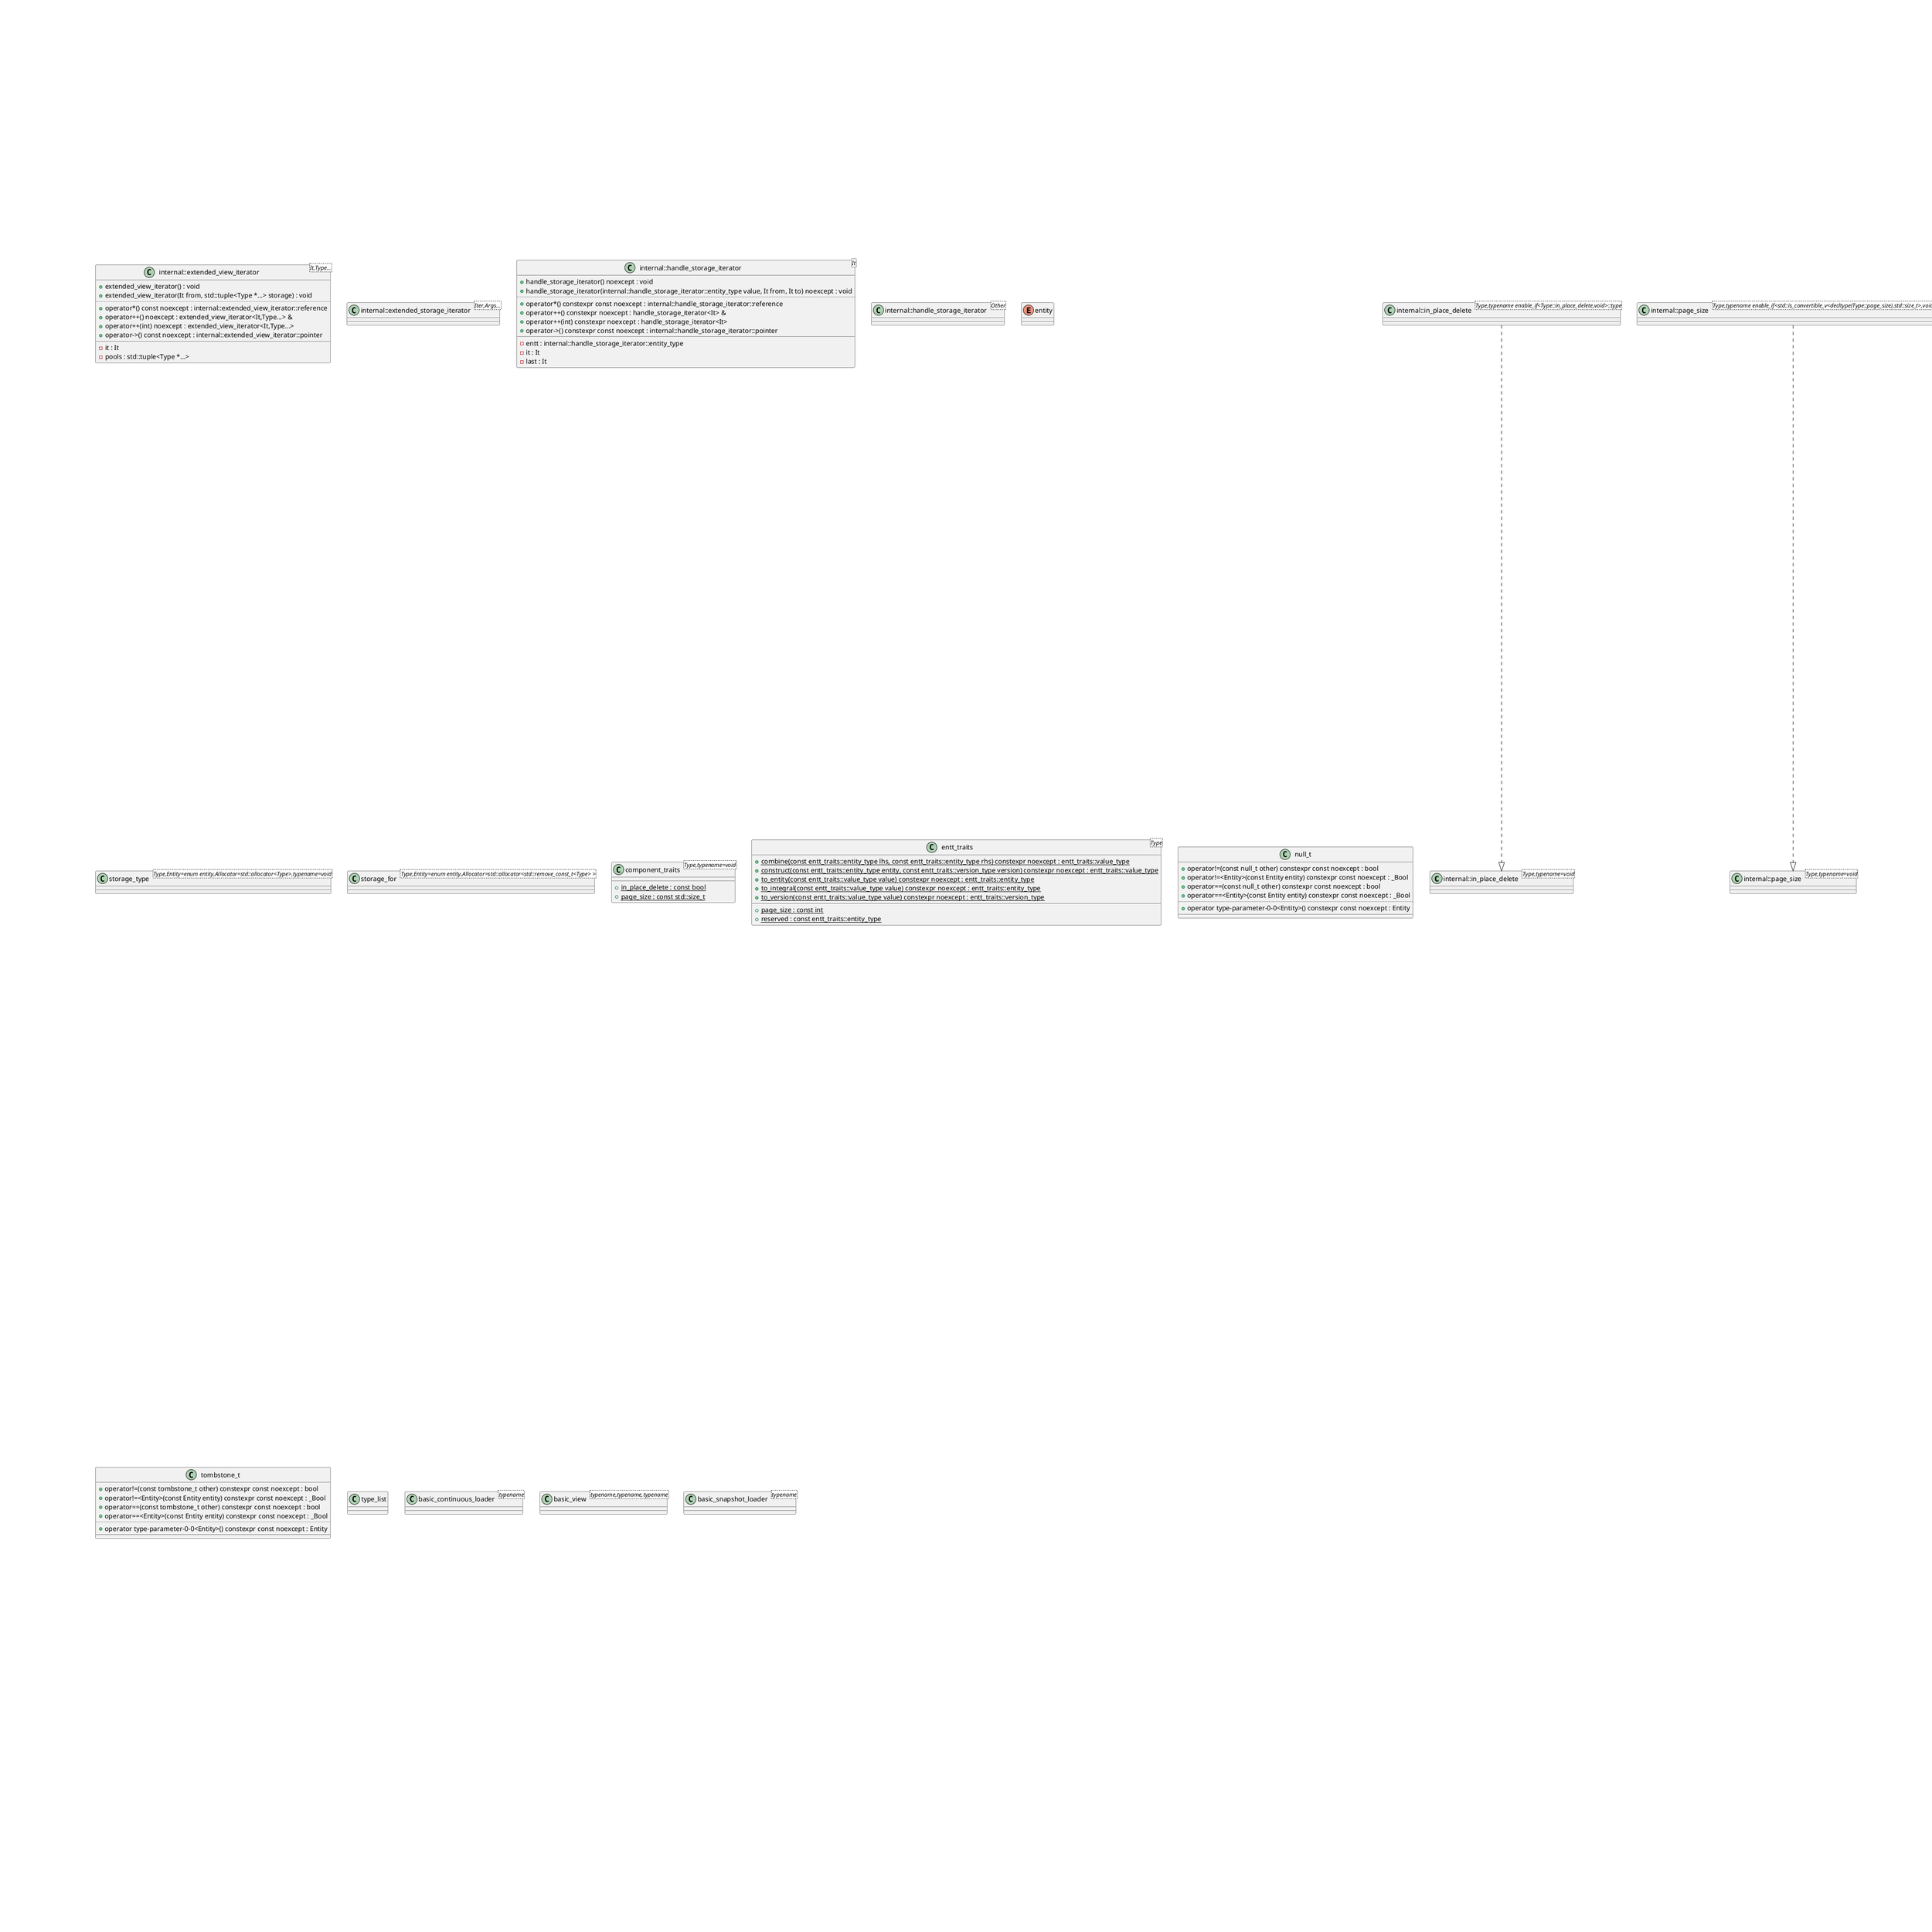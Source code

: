@startuml
class "internal::in_place_delete<Type,typename=void>" as C_0001742108773560133843
class C_0001742108773560133843 [[https://github.com/skypjack/entt/blob/fef921132cae7588213d0f9bcd2fb9c8ffd8b7fc/src/entt/entity/component.hpp#L18{in_place_delete}]] {
__
}
class "internal::in_place_delete<Type,typename enable_if<Type::in_place_delete,void>::type>" as C_0001023231452042445274
class C_0001023231452042445274 [[https://github.com/skypjack/entt/blob/fef921132cae7588213d0f9bcd2fb9c8ffd8b7fc/src/entt/entity/component.hpp#L21{in_place_delete}]] {
__
}
class "internal::page_size<Type,typename=void>" as C_0001972621482196141886
class C_0001972621482196141886 [[https://github.com/skypjack/entt/blob/fef921132cae7588213d0f9bcd2fb9c8ffd8b7fc/src/entt/entity/component.hpp#L25{page_size}]] {
__
}
class "internal::page_size<Type,typename enable_if<std::is_convertible_v<decltype(Type::page_size),std::size_t>,void>::type>" as C_0000807307470263887895
class C_0000807307470263887895 [[https://github.com/skypjack/entt/blob/fef921132cae7588213d0f9bcd2fb9c8ffd8b7fc/src/entt/entity/component.hpp#L28{page_size}]] {
__
}
class "internal::entt_traits<Type,typename enable_if<std::is_enum_v<Type>,void>::type>" as C_0000749528529161353827
class C_0000749528529161353827 [[https://github.com/skypjack/entt/blob/fef921132cae7588213d0f9bcd2fb9c8ffd8b7fc/src/entt/entity/entity.hpp#L23{entt_traits}]] {
__
}
class "internal::entt_traits<Type,typename enable_if<std::is_class_v<Type>,void>::type>" as C_0002017943133135312647
class C_0002017943133135312647 [[https://github.com/skypjack/entt/blob/fef921132cae7588213d0f9bcd2fb9c8ffd8b7fc/src/entt/entity/entity.hpp#L27{entt_traits}]] {
__
}
class "internal::entt_traits<unsigned int,void>" as C_0000504583213741664906
class C_0000504583213741664906 [[https://github.com/skypjack/entt/blob/fef921132cae7588213d0f9bcd2fb9c8ffd8b7fc/src/entt/entity/entity.hpp#L31{entt_traits}]] {
__
{static} +entity_mask : const internal::entt_traits<unsigned int>::entity_type [[[https://github.com/skypjack/entt/blob/fef921132cae7588213d0f9bcd2fb9c8ffd8b7fc/src/entt/entity/entity.hpp#L35{entity_mask}]]]
{static} +entity_shift : const std::size_t [[[https://github.com/skypjack/entt/blob/fef921132cae7588213d0f9bcd2fb9c8ffd8b7fc/src/entt/entity/entity.hpp#L37{entity_shift}]]]
{static} +version_mask : const internal::entt_traits<unsigned int>::entity_type [[[https://github.com/skypjack/entt/blob/fef921132cae7588213d0f9bcd2fb9c8ffd8b7fc/src/entt/entity/entity.hpp#L36{version_mask}]]]
}
class "internal::entt_traits<unsigned long,void>" as C_0001737832346279202351
class C_0001737832346279202351 [[https://github.com/skypjack/entt/blob/fef921132cae7588213d0f9bcd2fb9c8ffd8b7fc/src/entt/entity/entity.hpp#L41{entt_traits}]] {
__
{static} +entity_mask : const internal::entt_traits<unsigned long>::entity_type [[[https://github.com/skypjack/entt/blob/fef921132cae7588213d0f9bcd2fb9c8ffd8b7fc/src/entt/entity/entity.hpp#L45{entity_mask}]]]
{static} +entity_shift : const std::size_t [[[https://github.com/skypjack/entt/blob/fef921132cae7588213d0f9bcd2fb9c8ffd8b7fc/src/entt/entity/entity.hpp#L47{entity_shift}]]]
{static} +version_mask : const internal::entt_traits<unsigned long>::entity_type [[[https://github.com/skypjack/entt/blob/fef921132cae7588213d0f9bcd2fb9c8ffd8b7fc/src/entt/entity/entity.hpp#L46{version_mask}]]]
}
class "internal::sparse_set_iterator<Container>" as C_0001205252965720808621
class C_0001205252965720808621 [[https://github.com/skypjack/entt/blob/fef921132cae7588213d0f9bcd2fb9c8ffd8b7fc/src/entt/entity/sparse_set.hpp#L28{sparse_set_iterator}]] {
+sparse_set_iterator() noexcept : void [[[https://github.com/skypjack/entt/blob/fef921132cae7588213d0f9bcd2fb9c8ffd8b7fc/src/entt/entity/sparse_set.hpp#L35{sparse_set_iterator}]]]
+sparse_set_iterator(const Container & ref, const internal::sparse_set_iterator::difference_type idx) noexcept : void [[[https://github.com/skypjack/entt/blob/fef921132cae7588213d0f9bcd2fb9c8ffd8b7fc/src/entt/entity/sparse_set.hpp#L39{sparse_set_iterator}]]]
..
+operator*() constexpr const noexcept : internal::sparse_set_iterator::reference [[[https://github.com/skypjack/entt/blob/fef921132cae7588213d0f9bcd2fb9c8ffd8b7fc/src/entt/entity/sparse_set.hpp#L87{operator*}]]]
+operator+(const internal::sparse_set_iterator::difference_type value) constexpr const noexcept : sparse_set_iterator<Container> [[[https://github.com/skypjack/entt/blob/fef921132cae7588213d0f9bcd2fb9c8ffd8b7fc/src/entt/entity/sparse_set.hpp#L66{operator+}]]]
+operator++() constexpr noexcept : sparse_set_iterator<Container> & [[[https://github.com/skypjack/entt/blob/fef921132cae7588213d0f9bcd2fb9c8ffd8b7fc/src/entt/entity/sparse_set.hpp#L43{operator++}]]]
+operator++(int) constexpr noexcept : sparse_set_iterator<Container> [[[https://github.com/skypjack/entt/blob/fef921132cae7588213d0f9bcd2fb9c8ffd8b7fc/src/entt/entity/sparse_set.hpp#L47{operator++}]]]
+operator+=(const internal::sparse_set_iterator::difference_type value) constexpr noexcept : sparse_set_iterator<Container> & [[[https://github.com/skypjack/entt/blob/fef921132cae7588213d0f9bcd2fb9c8ffd8b7fc/src/entt/entity/sparse_set.hpp#L61{operator+=}]]]
+operator-(const internal::sparse_set_iterator::difference_type value) constexpr const noexcept : sparse_set_iterator<Container> [[[https://github.com/skypjack/entt/blob/fef921132cae7588213d0f9bcd2fb9c8ffd8b7fc/src/entt/entity/sparse_set.hpp#L75{operator-}]]]
+operator--() constexpr noexcept : sparse_set_iterator<Container> & [[[https://github.com/skypjack/entt/blob/fef921132cae7588213d0f9bcd2fb9c8ffd8b7fc/src/entt/entity/sparse_set.hpp#L52{operator--}]]]
+operator--(int) constexpr noexcept : sparse_set_iterator<Container> [[[https://github.com/skypjack/entt/blob/fef921132cae7588213d0f9bcd2fb9c8ffd8b7fc/src/entt/entity/sparse_set.hpp#L56{operator--}]]]
+operator-=(const internal::sparse_set_iterator::difference_type value) constexpr noexcept : sparse_set_iterator<Container> & [[[https://github.com/skypjack/entt/blob/fef921132cae7588213d0f9bcd2fb9c8ffd8b7fc/src/entt/entity/sparse_set.hpp#L71{operator-=}]]]
+operator->() constexpr const noexcept : internal::sparse_set_iterator::pointer [[[https://github.com/skypjack/entt/blob/fef921132cae7588213d0f9bcd2fb9c8ffd8b7fc/src/entt/entity/sparse_set.hpp#L83{operator->}]]]
+operator[](const internal::sparse_set_iterator::difference_type value) constexpr const noexcept : internal::sparse_set_iterator::reference [[[https://github.com/skypjack/entt/blob/fef921132cae7588213d0f9bcd2fb9c8ffd8b7fc/src/entt/entity/sparse_set.hpp#L79{operator[]}]]]
..
+index() constexpr const noexcept : internal::sparse_set_iterator::difference_type [[[https://github.com/skypjack/entt/blob/fef921132cae7588213d0f9bcd2fb9c8ffd8b7fc/src/entt/entity/sparse_set.hpp#L91{index}]]]
__
-offset : internal::sparse_set_iterator::difference_type [[[https://github.com/skypjack/entt/blob/fef921132cae7588213d0f9bcd2fb9c8ffd8b7fc/src/entt/entity/sparse_set.hpp#L97{offset}]]]
-packed : const Container * [[[https://github.com/skypjack/entt/blob/fef921132cae7588213d0f9bcd2fb9c8ffd8b7fc/src/entt/entity/sparse_set.hpp#L96{packed}]]]
}
class "internal::sparse_set_iterator<std::vector<Entity>>" as C_0000245195320405093070
class C_0000245195320405093070 [[https://github.com/skypjack/entt/blob/fef921132cae7588213d0f9bcd2fb9c8ffd8b7fc/src/entt/entity/sparse_set.hpp#L28{sparse_set_iterator}]] {
__
}
class "internal::storage_iterator<std::remove_const_t<Container>>" as C_0000073073507061589844
class C_0000073073507061589844 [[https://github.com/skypjack/entt/blob/fef921132cae7588213d0f9bcd2fb9c8ffd8b7fc/src/entt/entity/storage.hpp#L32{storage_iterator}]] {
__
}
class "internal::storage_iterator<Container>" as C_0001144900685391983309
class C_0001144900685391983309 [[https://github.com/skypjack/entt/blob/fef921132cae7588213d0f9bcd2fb9c8ffd8b7fc/src/entt/entity/storage.hpp#L32{storage_iterator}]] {
+storage_iterator() noexcept = default : void [[[https://github.com/skypjack/entt/blob/fef921132cae7588213d0f9bcd2fb9c8ffd8b7fc/src/entt/entity/storage.hpp#L51{storage_iterator}]]]
+storage_iterator(Container * ref, const internal::storage_iterator::difference_type idx) noexcept : void [[[https://github.com/skypjack/entt/blob/fef921132cae7588213d0f9bcd2fb9c8ffd8b7fc/src/entt/entity/storage.hpp#L53{storage_iterator}]]]
+storage_iterator<Container><_Bool Const=std::is_const_v<Container>,typename=std::enable_if_t<Const>>(const storage_iterator<std::remove_const_t<Container>> & other) noexcept : void
..
+operator*() constexpr const noexcept : internal::storage_iterator::reference [[[https://github.com/skypjack/entt/blob/fef921132cae7588213d0f9bcd2fb9c8ffd8b7fc/src/entt/entity/storage.hpp#L107{operator*}]]]
+operator+(const internal::storage_iterator::difference_type value) constexpr const noexcept : storage_iterator<Container> [[[https://github.com/skypjack/entt/blob/fef921132cae7588213d0f9bcd2fb9c8ffd8b7fc/src/entt/entity/storage.hpp#L84{operator+}]]]
+operator++() constexpr noexcept : storage_iterator<Container> & [[[https://github.com/skypjack/entt/blob/fef921132cae7588213d0f9bcd2fb9c8ffd8b7fc/src/entt/entity/storage.hpp#L61{operator++}]]]
+operator++(int) constexpr noexcept : storage_iterator<Container> [[[https://github.com/skypjack/entt/blob/fef921132cae7588213d0f9bcd2fb9c8ffd8b7fc/src/entt/entity/storage.hpp#L65{operator++}]]]
+operator+=(const internal::storage_iterator::difference_type value) constexpr noexcept : storage_iterator<Container> & [[[https://github.com/skypjack/entt/blob/fef921132cae7588213d0f9bcd2fb9c8ffd8b7fc/src/entt/entity/storage.hpp#L79{operator+=}]]]
+operator-(const internal::storage_iterator::difference_type value) constexpr const noexcept : storage_iterator<Container> [[[https://github.com/skypjack/entt/blob/fef921132cae7588213d0f9bcd2fb9c8ffd8b7fc/src/entt/entity/storage.hpp#L93{operator-}]]]
+operator--() constexpr noexcept : storage_iterator<Container> & [[[https://github.com/skypjack/entt/blob/fef921132cae7588213d0f9bcd2fb9c8ffd8b7fc/src/entt/entity/storage.hpp#L70{operator--}]]]
+operator--(int) constexpr noexcept : storage_iterator<Container> [[[https://github.com/skypjack/entt/blob/fef921132cae7588213d0f9bcd2fb9c8ffd8b7fc/src/entt/entity/storage.hpp#L74{operator--}]]]
+operator-=(const internal::storage_iterator::difference_type value) constexpr noexcept : storage_iterator<Container> & [[[https://github.com/skypjack/entt/blob/fef921132cae7588213d0f9bcd2fb9c8ffd8b7fc/src/entt/entity/storage.hpp#L89{operator-=}]]]
+operator->() constexpr const noexcept : internal::storage_iterator::pointer [[[https://github.com/skypjack/entt/blob/fef921132cae7588213d0f9bcd2fb9c8ffd8b7fc/src/entt/entity/storage.hpp#L102{operator->}]]]
+operator[](const internal::storage_iterator::difference_type value) constexpr const noexcept : internal::storage_iterator::reference [[[https://github.com/skypjack/entt/blob/fef921132cae7588213d0f9bcd2fb9c8ffd8b7fc/src/entt/entity/storage.hpp#L97{operator[]}]]]
..
+index() constexpr const noexcept : internal::storage_iterator::difference_type [[[https://github.com/skypjack/entt/blob/fef921132cae7588213d0f9bcd2fb9c8ffd8b7fc/src/entt/entity/storage.hpp#L111{index}]]]
__
-offset : internal::storage_iterator::difference_type [[[https://github.com/skypjack/entt/blob/fef921132cae7588213d0f9bcd2fb9c8ffd8b7fc/src/entt/entity/storage.hpp#L117{offset}]]]
-packed : Container * [[[https://github.com/skypjack/entt/blob/fef921132cae7588213d0f9bcd2fb9c8ffd8b7fc/src/entt/entity/storage.hpp#L116{packed}]]]
}
class "internal::extended_storage_iterator<It,Args...>" as C_0000554162172280952329
class C_0000554162172280952329 [[https://github.com/skypjack/entt/blob/fef921132cae7588213d0f9bcd2fb9c8ffd8b7fc/src/entt/entity/storage.hpp#L156{extended_storage_iterator}]] {
__
}
class "internal::extended_storage_iterator<It,Other...>" as C_0002184350655899856716
class C_0002184350655899856716 [[https://github.com/skypjack/entt/blob/fef921132cae7588213d0f9bcd2fb9c8ffd8b7fc/src/entt/entity/storage.hpp#L156{extended_storage_iterator}]] {
+extended_storage_iterator() : void [[[https://github.com/skypjack/entt/blob/fef921132cae7588213d0f9bcd2fb9c8ffd8b7fc/src/entt/entity/storage.hpp#L167{extended_storage_iterator}]]]
+extended_storage_iterator(It base, Other... other) : void [[[https://github.com/skypjack/entt/blob/fef921132cae7588213d0f9bcd2fb9c8ffd8b7fc/src/entt/entity/storage.hpp#L170{extended_storage_iterator}]]]
+extended_storage_iterator<It, Other...><Args...,typename=std::enable_if_t<(!std::is_same_v<Other, Args> && ...) && (std::is_constructible_v<Other, Args> && ...)>>(const extended_storage_iterator<It,Args...> & other) : void
..
+operator*() constexpr const noexcept : internal::extended_storage_iterator::reference [[[https://github.com/skypjack/entt/blob/fef921132cae7588213d0f9bcd2fb9c8ffd8b7fc/src/entt/entity/storage.hpp#L190{operator*}]]]
+operator++() constexpr noexcept : extended_storage_iterator<It,Other...> & [[[https://github.com/skypjack/entt/blob/fef921132cae7588213d0f9bcd2fb9c8ffd8b7fc/src/entt/entity/storage.hpp#L177{operator++}]]]
+operator++(int) constexpr noexcept : extended_storage_iterator<It,Other...> [[[https://github.com/skypjack/entt/blob/fef921132cae7588213d0f9bcd2fb9c8ffd8b7fc/src/entt/entity/storage.hpp#L181{operator++}]]]
+operator->() constexpr const noexcept : internal::extended_storage_iterator::pointer [[[https://github.com/skypjack/entt/blob/fef921132cae7588213d0f9bcd2fb9c8ffd8b7fc/src/entt/entity/storage.hpp#L186{operator->}]]]
__
-it : std::tuple<It,Other...> [[[https://github.com/skypjack/entt/blob/fef921132cae7588213d0f9bcd2fb9c8ffd8b7fc/src/entt/entity/storage.hpp#L198{it}]]]
}
class "internal::storage_iterator<std::vector<typename alloc_traits::pointer> const>" as C_0001877616711729560598
class C_0001877616711729560598 [[https://github.com/skypjack/entt/blob/fef921132cae7588213d0f9bcd2fb9c8ffd8b7fc/src/entt/entity/storage.hpp#L32{storage_iterator}]] {
__
}
class "internal::storage_iterator<std::vector<typename alloc_traits::pointer>>" as C_0002209338957740976162
class C_0002209338957740976162 [[https://github.com/skypjack/entt/blob/fef921132cae7588213d0f9bcd2fb9c8ffd8b7fc/src/entt/entity/storage.hpp#L32{storage_iterator}]] {
__
}
class "internal::extended_group_iterator<It,type_list<Owned...>,type_list<Get...>>" as C_0000153393979582152305
class C_0000153393979582152305 [[https://github.com/skypjack/entt/blob/fef921132cae7588213d0f9bcd2fb9c8ffd8b7fc/src/entt/entity/group.hpp#L29{extended_group_iterator}]] {
+extended_group_iterator() : void [[[https://github.com/skypjack/entt/blob/fef921132cae7588213d0f9bcd2fb9c8ffd8b7fc/src/entt/entity/group.hpp#L46{extended_group_iterator}]]]
+extended_group_iterator(It from, const std::tuple<Owned *...,Get *...> & cpools) : void [[[https://github.com/skypjack/entt/blob/fef921132cae7588213d0f9bcd2fb9c8ffd8b7fc/src/entt/entity/group.hpp#L50{extended_group_iterator}]]]
..
+operator*() const noexcept : reference [[[https://github.com/skypjack/entt/blob/fef921132cae7588213d0f9bcd2fb9c8ffd8b7fc/src/entt/entity/group.hpp#L63{operator*}]]]
+operator++() noexcept : extended_group_iterator<type-parameter-0-0,type_list<type-parameter-0-1...>,type_list<type-parameter-0-2...>> & [[[https://github.com/skypjack/entt/blob/fef921132cae7588213d0f9bcd2fb9c8ffd8b7fc/src/entt/entity/group.hpp#L54{operator++}]]]
+operator++(int) noexcept : extended_group_iterator<type-parameter-0-0,type_list<type-parameter-0-1...>,type_list<type-parameter-0-2...>> [[[https://github.com/skypjack/entt/blob/fef921132cae7588213d0f9bcd2fb9c8ffd8b7fc/src/entt/entity/group.hpp#L58{operator++}]]]
+operator->() const noexcept : pointer [[[https://github.com/skypjack/entt/blob/fef921132cae7588213d0f9bcd2fb9c8ffd8b7fc/src/entt/entity/group.hpp#L67{operator->}]]]
..
-index_to_element<Type>(Type & cpool) const : auto
__
-it : It [[[https://github.com/skypjack/entt/blob/fef921132cae7588213d0f9bcd2fb9c8ffd8b7fc/src/entt/entity/group.hpp#L75{it}]]]
-pools : std::tuple<Owned *...,Get *...> [[[https://github.com/skypjack/entt/blob/fef921132cae7588213d0f9bcd2fb9c8ffd8b7fc/src/entt/entity/group.hpp#L76{pools}]]]
}
class "internal::view_iterator<Type,std::size_t Get,std::size_t Exclude>" as C_0001139725879265604505
class C_0001139725879265604505 [[https://github.com/skypjack/entt/blob/fef921132cae7588213d0f9bcd2fb9c8ffd8b7fc/src/entt/entity/view.hpp#L28{view_iterator}]] {
+view_iterator() noexcept : void [[[https://github.com/skypjack/entt/blob/fef921132cae7588213d0f9bcd2fb9c8ffd8b7fc/src/entt/entity/view.hpp#L44{view_iterator}]]]
+view_iterator(internal::view_iterator::iterator_type curr, internal::view_iterator::iterator_type to, std::array<const Type *,Get> all_of, std::array<const Type *,Exclude> none_of) noexcept : void [[[https://github.com/skypjack/entt/blob/fef921132cae7588213d0f9bcd2fb9c8ffd8b7fc/src/entt/entity/view.hpp#L50{view_iterator}]]]
..
+operator*() const noexcept : internal::view_iterator::reference [[[https://github.com/skypjack/entt/blob/fef921132cae7588213d0f9bcd2fb9c8ffd8b7fc/src/entt/entity/view.hpp#L74{operator*}]]]
+operator++() noexcept : view_iterator<Type,Get,Exclude> & [[[https://github.com/skypjack/entt/blob/fef921132cae7588213d0f9bcd2fb9c8ffd8b7fc/src/entt/entity/view.hpp#L60{operator++}]]]
+operator++(int) noexcept : view_iterator<Type,Get,Exclude> [[[https://github.com/skypjack/entt/blob/fef921132cae7588213d0f9bcd2fb9c8ffd8b7fc/src/entt/entity/view.hpp#L65{operator++}]]]
+operator->() const noexcept : internal::view_iterator::pointer [[[https://github.com/skypjack/entt/blob/fef921132cae7588213d0f9bcd2fb9c8ffd8b7fc/src/entt/entity/view.hpp#L70{operator->}]]]
..
-valid() const noexcept : bool [[[https://github.com/skypjack/entt/blob/fef921132cae7588213d0f9bcd2fb9c8ffd8b7fc/src/entt/entity/view.hpp#L31{valid}]]]
__
-filter : std::array<const Type *,Exclude> [[[https://github.com/skypjack/entt/blob/fef921132cae7588213d0f9bcd2fb9c8ffd8b7fc/src/entt/entity/view.hpp#L85{filter}]]]
-it : internal::view_iterator::iterator_type [[[https://github.com/skypjack/entt/blob/fef921132cae7588213d0f9bcd2fb9c8ffd8b7fc/src/entt/entity/view.hpp#L82{it}]]]
-last : internal::view_iterator::iterator_type [[[https://github.com/skypjack/entt/blob/fef921132cae7588213d0f9bcd2fb9c8ffd8b7fc/src/entt/entity/view.hpp#L83{last}]]]
-pools : std::array<const Type *,Get> [[[https://github.com/skypjack/entt/blob/fef921132cae7588213d0f9bcd2fb9c8ffd8b7fc/src/entt/entity/view.hpp#L84{pools}]]]
}
class "internal::extended_view_iterator<It,Type...>" as C_0002039236681566597161
class C_0002039236681566597161 [[https://github.com/skypjack/entt/blob/fef921132cae7588213d0f9bcd2fb9c8ffd8b7fc/src/entt/entity/view.hpp#L99{extended_view_iterator}]] {
+extended_view_iterator() : void [[[https://github.com/skypjack/entt/blob/fef921132cae7588213d0f9bcd2fb9c8ffd8b7fc/src/entt/entity/view.hpp#L106{extended_view_iterator}]]]
+extended_view_iterator(It from, std::tuple<Type *...> storage) : void [[[https://github.com/skypjack/entt/blob/fef921132cae7588213d0f9bcd2fb9c8ffd8b7fc/src/entt/entity/view.hpp#L110{extended_view_iterator}]]]
..
+operator*() const noexcept : internal::extended_view_iterator::reference [[[https://github.com/skypjack/entt/blob/fef921132cae7588213d0f9bcd2fb9c8ffd8b7fc/src/entt/entity/view.hpp#L123{operator*}]]]
+operator++() noexcept : extended_view_iterator<It,Type...> & [[[https://github.com/skypjack/entt/blob/fef921132cae7588213d0f9bcd2fb9c8ffd8b7fc/src/entt/entity/view.hpp#L114{operator++}]]]
+operator++(int) noexcept : extended_view_iterator<It,Type...> [[[https://github.com/skypjack/entt/blob/fef921132cae7588213d0f9bcd2fb9c8ffd8b7fc/src/entt/entity/view.hpp#L118{operator++}]]]
+operator->() const noexcept : internal::extended_view_iterator::pointer [[[https://github.com/skypjack/entt/blob/fef921132cae7588213d0f9bcd2fb9c8ffd8b7fc/src/entt/entity/view.hpp#L127{operator->}]]]
__
-it : It [[[https://github.com/skypjack/entt/blob/fef921132cae7588213d0f9bcd2fb9c8ffd8b7fc/src/entt/entity/view.hpp#L135{it}]]]
-pools : std::tuple<Type *...> [[[https://github.com/skypjack/entt/blob/fef921132cae7588213d0f9bcd2fb9c8ffd8b7fc/src/entt/entity/view.hpp#L136{pools}]]]
}
class "internal::view_iterator<std::common_type_t<typename Get::base_type...,typename Exclude::base_type...>,sizeof...(Get) - 1u,sizeof...(Exclude)>" as C_0000390675639111256783
class C_0000390675639111256783 [[https://github.com/skypjack/entt/blob/fef921132cae7588213d0f9bcd2fb9c8ffd8b7fc/src/entt/entity/view.hpp#L28{view_iterator}]] {
__
}
class "internal::is_view<typename>" as C_0001324416713680309578
class C_0001324416713680309578 [[https://github.com/skypjack/entt/blob/fef921132cae7588213d0f9bcd2fb9c8ffd8b7fc/src/entt/entity/organizer.hpp#L26{is_view}]] {
__
}
class "internal::is_view<basic_view<Args...>>" as C_0001822587864398904128
class C_0001822587864398904128 [[https://github.com/skypjack/entt/blob/fef921132cae7588213d0f9bcd2fb9c8ffd8b7fc/src/entt/entity/organizer.hpp#L29{is_view}]] {
__
}
class "internal::unpack_type<Type,Override>" as C_0000257438482207070900
class C_0000257438482207070900 [[https://github.com/skypjack/entt/blob/fef921132cae7588213d0f9bcd2fb9c8ffd8b7fc/src/entt/entity/organizer.hpp#L35{unpack_type}]] {
__
}
class "internal::unpack_type<basic_registry<Args...>,type_list<Override...>>" as C_0002034860573756426782
class C_0002034860573756426782 [[https://github.com/skypjack/entt/blob/fef921132cae7588213d0f9bcd2fb9c8ffd8b7fc/src/entt/entity/organizer.hpp#L48{unpack_type}]] {
__
}
class "internal::unpack_type<basic_registry<Args...> const,type_list<Override...>>" as C_0002109478910354638446
class C_0002109478910354638446 [[https://github.com/skypjack/entt/blob/fef921132cae7588213d0f9bcd2fb9c8ffd8b7fc/src/entt/entity/organizer.hpp#L54{unpack_type}]] {
__
}
class "internal::unpack_type<basic_view<type_list<Get...>,type_list<Exclude...>,void>,type_list<Override...>>" as C_0001699276038369686358
class C_0001699276038369686358 [[https://github.com/skypjack/entt/blob/fef921132cae7588213d0f9bcd2fb9c8ffd8b7fc/src/entt/entity/organizer.hpp#L58{unpack_type}]] {
__
}
class "internal::unpack_type<basic_view<type_list<Get...>,type_list<Exclude...>,void> const,type_list<Override...>>" as C_0000908089688521931445
class C_0000908089688521931445 [[https://github.com/skypjack/entt/blob/fef921132cae7588213d0f9bcd2fb9c8ffd8b7fc/src/entt/entity/organizer.hpp#L64{unpack_type}]] {
__
}
class "internal::resource_traits<type_list<Args...>,type_list<Req...>>" as C_0000322687156363303281
class C_0000322687156363303281 [[https://github.com/skypjack/entt/blob/fef921132cae7588213d0f9bcd2fb9c8ffd8b7fc/src/entt/entity/organizer.hpp#L71{resource_traits}]] {
__
}
class "internal::registry_storage_iterator<Other>" as C_0000573881619500297192
class C_0000573881619500297192 [[https://github.com/skypjack/entt/blob/fef921132cae7588213d0f9bcd2fb9c8ffd8b7fc/src/entt/entity/registry.hpp#L42{registry_storage_iterator}]] {
__
}
class "internal::registry_storage_iterator<It>" as C_0000648165520939590694
class C_0000648165520939590694 [[https://github.com/skypjack/entt/blob/fef921132cae7588213d0f9bcd2fb9c8ffd8b7fc/src/entt/entity/registry.hpp#L42{registry_storage_iterator}]] {
+registry_storage_iterator() noexcept : void [[[https://github.com/skypjack/entt/blob/fef921132cae7588213d0f9bcd2fb9c8ffd8b7fc/src/entt/entity/registry.hpp#L55{registry_storage_iterator}]]]
+registry_storage_iterator(It iter) noexcept : void [[[https://github.com/skypjack/entt/blob/fef921132cae7588213d0f9bcd2fb9c8ffd8b7fc/src/entt/entity/registry.hpp#L58{registry_storage_iterator}]]]
+registry_storage_iterator<It><Other,typename=std::enable_if_t<!std::is_same_v<It, Other> && std::is_constructible_v<It, Other> >>(const registry_storage_iterator<Other> & other) noexcept : void
..
+operator*() constexpr const noexcept : internal::registry_storage_iterator::reference [[[https://github.com/skypjack/entt/blob/fef921132cae7588213d0f9bcd2fb9c8ffd8b7fc/src/entt/entity/registry.hpp#L105{operator*}]]]
+operator+(const internal::registry_storage_iterator::difference_type value) constexpr const noexcept : registry_storage_iterator<It> [[[https://github.com/skypjack/entt/blob/fef921132cae7588213d0f9bcd2fb9c8ffd8b7fc/src/entt/entity/registry.hpp#L88{operator+}]]]
+operator++() constexpr noexcept : registry_storage_iterator<It> & [[[https://github.com/skypjack/entt/blob/fef921132cae7588213d0f9bcd2fb9c8ffd8b7fc/src/entt/entity/registry.hpp#L65{operator++}]]]
+operator++(int) constexpr noexcept : registry_storage_iterator<It> [[[https://github.com/skypjack/entt/blob/fef921132cae7588213d0f9bcd2fb9c8ffd8b7fc/src/entt/entity/registry.hpp#L69{operator++}]]]
+operator+=(const internal::registry_storage_iterator::difference_type value) constexpr noexcept : registry_storage_iterator<It> & [[[https://github.com/skypjack/entt/blob/fef921132cae7588213d0f9bcd2fb9c8ffd8b7fc/src/entt/entity/registry.hpp#L83{operator+=}]]]
+operator-(const internal::registry_storage_iterator::difference_type value) constexpr const noexcept : registry_storage_iterator<It> [[[https://github.com/skypjack/entt/blob/fef921132cae7588213d0f9bcd2fb9c8ffd8b7fc/src/entt/entity/registry.hpp#L97{operator-}]]]
+operator--() constexpr noexcept : registry_storage_iterator<It> & [[[https://github.com/skypjack/entt/blob/fef921132cae7588213d0f9bcd2fb9c8ffd8b7fc/src/entt/entity/registry.hpp#L74{operator--}]]]
+operator--(int) constexpr noexcept : registry_storage_iterator<It> [[[https://github.com/skypjack/entt/blob/fef921132cae7588213d0f9bcd2fb9c8ffd8b7fc/src/entt/entity/registry.hpp#L78{operator--}]]]
+operator-=(const internal::registry_storage_iterator::difference_type value) constexpr noexcept : registry_storage_iterator<It> & [[[https://github.com/skypjack/entt/blob/fef921132cae7588213d0f9bcd2fb9c8ffd8b7fc/src/entt/entity/registry.hpp#L93{operator-=}]]]
+operator->() constexpr const noexcept : internal::registry_storage_iterator::pointer [[[https://github.com/skypjack/entt/blob/fef921132cae7588213d0f9bcd2fb9c8ffd8b7fc/src/entt/entity/registry.hpp#L109{operator->}]]]
+operator[](const internal::registry_storage_iterator::difference_type value) constexpr const noexcept : internal::registry_storage_iterator::reference [[[https://github.com/skypjack/entt/blob/fef921132cae7588213d0f9bcd2fb9c8ffd8b7fc/src/entt/entity/registry.hpp#L101{operator[]}]]]
__
-it : It [[[https://github.com/skypjack/entt/blob/fef921132cae7588213d0f9bcd2fb9c8ffd8b7fc/src/entt/entity/registry.hpp#L123{it}]]]
}
class "internal::registry_context" as C_0001849345337236985902
class C_0001849345337236985902 [[https://github.com/skypjack/entt/blob/fef921132cae7588213d0f9bcd2fb9c8ffd8b7fc/src/entt/entity/registry.hpp#L161{registry_context}]] {
+at<Type>(const id_type id = type_id<Type>().hash()) const : const Type &
+at<Type>(const id_type id = type_id<Type>().hash()) : Type &
+contains<Type>(const id_type id = type_id<Type>().hash()) const : _Bool
+emplace<Type,Args...>(Args &&... args) : Type &
+emplace_as<Type,Args...>(const id_type id, Args &&... args) : Type &
+emplace_hint<Type,Args...>(const id_type id, Args &&... args) : Type &
+erase<Type>(const id_type id = type_id<Type>().hash()) : _Bool
+find<Type>(const id_type id = type_id<Type>().hash()) const : const Type *
+find<Type>(const id_type id = type_id<Type>().hash()) : Type *
+get<Type>(const id_type id = type_id<Type>().hash()) const : const Type &
+get<Type>(const id_type id = type_id<Type>().hash()) : Type &
+insert_or_assign<Type>(const id_type id, Type && value) : Type &
+insert_or_assign<Type>(Type && value) : Type &
__
-ctx : internal::registry_context::container_type [[[https://github.com/skypjack/entt/blob/fef921132cae7588213d0f9bcd2fb9c8ffd8b7fc/src/entt/entity/registry.hpp#L237{ctx}]]]
}
class "internal::resource_traits<typename,typename>" as C_0000598829140343999181
class C_0000598829140343999181 [[https://github.com/skypjack/entt/blob/fef921132cae7588213d0f9bcd2fb9c8ffd8b7fc/src/entt/entity/organizer.hpp#L68{resource_traits}]] {
__
}
class "internal::extended_storage_iterator<Iter,Args...>" as C_0001028615477441312122
class C_0001028615477441312122 [[https://github.com/skypjack/entt/blob/fef921132cae7588213d0f9bcd2fb9c8ffd8b7fc/src/entt/entity/storage.hpp#L158{extended_storage_iterator}]] {
__
}
class "internal::extended_group_iterator<typename,typename,typename>" as C_0001693826536256092052
class C_0001693826536256092052 [[https://github.com/skypjack/entt/blob/fef921132cae7588213d0f9bcd2fb9c8ffd8b7fc/src/entt/entity/group.hpp#L26{extended_group_iterator}]] {
__
}
class "internal::entt_traits<typename,typename=void>" as C_0001973779623646655323
class C_0001973779623646655323 [[https://github.com/skypjack/entt/blob/fef921132cae7588213d0f9bcd2fb9c8ffd8b7fc/src/entt/entity/entity.hpp#L20{entt_traits}]] {
__
}
class "internal::runtime_view_iterator<Set>" as C_0000517671838651509415
class C_0000517671838651509415 [[https://github.com/skypjack/entt/blob/fef921132cae7588213d0f9bcd2fb9c8ffd8b7fc/src/entt/entity/runtime_view.hpp#L22{runtime_view_iterator}]] {
+runtime_view_iterator() noexcept : void [[[https://github.com/skypjack/entt/blob/fef921132cae7588213d0f9bcd2fb9c8ffd8b7fc/src/entt/entity/runtime_view.hpp#L38{runtime_view_iterator}]]]
+runtime_view_iterator(const std::vector<Set *> & cpools, const std::vector<Set *> & ignore, internal::runtime_view_iterator::iterator_type curr) noexcept : void [[[https://github.com/skypjack/entt/blob/fef921132cae7588213d0f9bcd2fb9c8ffd8b7fc/src/entt/entity/runtime_view.hpp#L44{runtime_view_iterator}]]]
..
+operator!=(const runtime_view_iterator<Set> & other) constexpr const noexcept : bool [[[https://github.com/skypjack/entt/blob/fef921132cae7588213d0f9bcd2fb9c8ffd8b7fc/src/entt/entity/runtime_view.hpp#L86{operator!=}]]]
+operator*() const noexcept : internal::runtime_view_iterator::reference [[[https://github.com/skypjack/entt/blob/fef921132cae7588213d0f9bcd2fb9c8ffd8b7fc/src/entt/entity/runtime_view.hpp#L78{operator*}]]]
+operator++() : runtime_view_iterator<Set> & [[[https://github.com/skypjack/entt/blob/fef921132cae7588213d0f9bcd2fb9c8ffd8b7fc/src/entt/entity/runtime_view.hpp#L54{operator++}]]]
+operator++(int) : runtime_view_iterator<Set> [[[https://github.com/skypjack/entt/blob/fef921132cae7588213d0f9bcd2fb9c8ffd8b7fc/src/entt/entity/runtime_view.hpp#L59{operator++}]]]
+operator--() : runtime_view_iterator<Set> & [[[https://github.com/skypjack/entt/blob/fef921132cae7588213d0f9bcd2fb9c8ffd8b7fc/src/entt/entity/runtime_view.hpp#L64{operator--}]]]
+operator--(int) : runtime_view_iterator<Set> [[[https://github.com/skypjack/entt/blob/fef921132cae7588213d0f9bcd2fb9c8ffd8b7fc/src/entt/entity/runtime_view.hpp#L69{operator--}]]]
+operator->() const noexcept : internal::runtime_view_iterator::pointer [[[https://github.com/skypjack/entt/blob/fef921132cae7588213d0f9bcd2fb9c8ffd8b7fc/src/entt/entity/runtime_view.hpp#L74{operator->}]]]
+operator==(const runtime_view_iterator<Set> & other) constexpr const noexcept : bool [[[https://github.com/skypjack/entt/blob/fef921132cae7588213d0f9bcd2fb9c8ffd8b7fc/src/entt/entity/runtime_view.hpp#L82{operator==}]]]
..
-valid() const : bool [[[https://github.com/skypjack/entt/blob/fef921132cae7588213d0f9bcd2fb9c8ffd8b7fc/src/entt/entity/runtime_view.hpp#L25{valid}]]]
__
-filter : const std::vector<Set *> * [[[https://github.com/skypjack/entt/blob/fef921132cae7588213d0f9bcd2fb9c8ffd8b7fc/src/entt/entity/runtime_view.hpp#L92{filter}]]]
-it : internal::runtime_view_iterator::iterator_type [[[https://github.com/skypjack/entt/blob/fef921132cae7588213d0f9bcd2fb9c8ffd8b7fc/src/entt/entity/runtime_view.hpp#L93{it}]]]
-pools : const std::vector<Set *> * [[[https://github.com/skypjack/entt/blob/fef921132cae7588213d0f9bcd2fb9c8ffd8b7fc/src/entt/entity/runtime_view.hpp#L91{pools}]]]
-tombstone_check : bool [[[https://github.com/skypjack/entt/blob/fef921132cae7588213d0f9bcd2fb9c8ffd8b7fc/src/entt/entity/runtime_view.hpp#L94{tombstone_check}]]]
}
class "internal::runtime_view_iterator<basic_runtime_view::base_type>" as C_0001941777226568215386
class C_0001941777226568215386 [[https://github.com/skypjack/entt/blob/fef921132cae7588213d0f9bcd2fb9c8ffd8b7fc/src/entt/entity/runtime_view.hpp#L22{runtime_view_iterator}]] {
__
}
class "internal::handle_storage_iterator<It>" as C_0000604813046482983010
class C_0000604813046482983010 [[https://github.com/skypjack/entt/blob/fef921132cae7588213d0f9bcd2fb9c8ffd8b7fc/src/entt/entity/handle.hpp#L23{handle_storage_iterator}]] {
+handle_storage_iterator() noexcept : void [[[https://github.com/skypjack/entt/blob/fef921132cae7588213d0f9bcd2fb9c8ffd8b7fc/src/entt/entity/handle.hpp#L37{handle_storage_iterator}]]]
+handle_storage_iterator(internal::handle_storage_iterator::entity_type value, It from, It to) noexcept : void [[[https://github.com/skypjack/entt/blob/fef921132cae7588213d0f9bcd2fb9c8ffd8b7fc/src/entt/entity/handle.hpp#L42{handle_storage_iterator}]]]
..
+operator*() constexpr const noexcept : internal::handle_storage_iterator::reference [[[https://github.com/skypjack/entt/blob/fef921132cae7588213d0f9bcd2fb9c8ffd8b7fc/src/entt/entity/handle.hpp#L59{operator*}]]]
+operator++() constexpr noexcept : handle_storage_iterator<It> & [[[https://github.com/skypjack/entt/blob/fef921132cae7588213d0f9bcd2fb9c8ffd8b7fc/src/entt/entity/handle.hpp#L49{operator++}]]]
+operator++(int) constexpr noexcept : handle_storage_iterator<It> [[[https://github.com/skypjack/entt/blob/fef921132cae7588213d0f9bcd2fb9c8ffd8b7fc/src/entt/entity/handle.hpp#L54{operator++}]]]
+operator->() constexpr const noexcept : internal::handle_storage_iterator::pointer [[[https://github.com/skypjack/entt/blob/fef921132cae7588213d0f9bcd2fb9c8ffd8b7fc/src/entt/entity/handle.hpp#L63{operator->}]]]
__
-entt : internal::handle_storage_iterator::entity_type [[[https://github.com/skypjack/entt/blob/fef921132cae7588213d0f9bcd2fb9c8ffd8b7fc/src/entt/entity/handle.hpp#L71{entt}]]]
-it : It [[[https://github.com/skypjack/entt/blob/fef921132cae7588213d0f9bcd2fb9c8ffd8b7fc/src/entt/entity/handle.hpp#L72{it}]]]
-last : It [[[https://github.com/skypjack/entt/blob/fef921132cae7588213d0f9bcd2fb9c8ffd8b7fc/src/entt/entity/handle.hpp#L73{last}]]]
}
class "internal::handle_storage_iterator<Other>" as C_0000939311065041065826
class C_0000939311065041065826 [[https://github.com/skypjack/entt/blob/fef921132cae7588213d0f9bcd2fb9c8ffd8b7fc/src/entt/entity/handle.hpp#L25{handle_storage_iterator}]] {
__
}
enum "entity" as C_0001294138133691901721
enum C_0001294138133691901721 [[https://github.com/skypjack/entt/blob/fef921132cae7588213d0f9bcd2fb9c8ffd8b7fc/src/entt/entity/fwd.hpp#L12{entity}]] {
}
class "storage_type<Type,Entity=enum entity,Allocator=std::allocator<Type>,typename=void>" as C_0002200540776387898620
class C_0002200540776387898620 [[https://github.com/skypjack/entt/blob/fef921132cae7588213d0f9bcd2fb9c8ffd8b7fc/src/entt/entity/fwd.hpp#L30{storage_type}]] {
__
}
class "storage_for<Type,Entity=enum entity,Allocator=std::allocator<std::remove_const_t<Type> >>" as C_0001752164511877931501
class C_0001752164511877931501 [[https://github.com/skypjack/entt/blob/fef921132cae7588213d0f9bcd2fb9c8ffd8b7fc/src/entt/entity/fwd.hpp#L49{storage_for}]] {
__
}
class "basic_storage<Type>" as C_0000604750336572959053
class C_0000604750336572959053 [[https://github.com/skypjack/entt/blob/fef921132cae7588213d0f9bcd2fb9c8ffd8b7fc/src/entt/entity/fwd.hpp#L18{basic_storage}]] {
__
}
class "basic_registry" as C_0002264387755278828673
class C_0002264387755278828673 [[https://github.com/skypjack/entt/blob/fef921132cae7588213d0f9bcd2fb9c8ffd8b7fc/src/entt/entity/fwd.hpp#L80{basic_registry}]] {
__
}
class "basic_handle<basic_registry,Args...>" as C_0000373210226805056699
class C_0000373210226805056699 [[https://github.com/skypjack/entt/blob/fef921132cae7588213d0f9bcd2fb9c8ffd8b7fc/src/entt/entity/fwd.hpp#L80{basic_handle}]] {
__
}
class "basic_handle<basic_registry const,Args...>" as C_0001014247153620695941
class C_0001014247153620695941 [[https://github.com/skypjack/entt/blob/fef921132cae7588213d0f9bcd2fb9c8ffd8b7fc/src/entt/entity/fwd.hpp#L80{basic_handle}]] {
__
}
class "type_list_transform_t<Get,storage_for>" as C_0001934751505825948529
class C_0001934751505825948529 [[https://github.com/skypjack/entt/blob/fef921132cae7588213d0f9bcd2fb9c8ffd8b7fc/src/entt/entity/fwd.hpp#L65{type_list_transform_t}]] {
__
}
class "type_list_transform_t<Exclude,storage_for>" as C_0001284155302502968847
class C_0001284155302502968847 [[https://github.com/skypjack/entt/blob/fef921132cae7588213d0f9bcd2fb9c8ffd8b7fc/src/entt/entity/fwd.hpp#L65{type_list_transform_t}]] {
__
}
class "basic_view<type_list_transform_t<Get,storage_for>,type_list_transform_t<Exclude,storage_for>>" as C_0001034581343962934250
class C_0001034581343962934250 [[https://github.com/skypjack/entt/blob/fef921132cae7588213d0f9bcd2fb9c8ffd8b7fc/src/entt/entity/fwd.hpp#L65{basic_view}]] {
__
}
class "type_list_transform_t<Owned,storage_for>" as C_0001818618597505735573
class C_0001818618597505735573 [[https://github.com/skypjack/entt/blob/fef921132cae7588213d0f9bcd2fb9c8ffd8b7fc/src/entt/entity/fwd.hpp#L71{type_list_transform_t}]] {
__
}
class "basic_group<type_list_transform_t<Owned,storage_for>,type_list_transform_t<Get,storage_for>,type_list_transform_t<Exclude,storage_for>>" as C_0002026173216716894202
class C_0002026173216716894202 [[https://github.com/skypjack/entt/blob/fef921132cae7588213d0f9bcd2fb9c8ffd8b7fc/src/entt/entity/fwd.hpp#L71{basic_group}]] {
__
}
class "component_traits<Type,typename=void>" as C_0000796061425668032977
class C_0000796061425668032977 [[https://github.com/skypjack/entt/blob/fef921132cae7588213d0f9bcd2fb9c8ffd8b7fc/src/entt/entity/component.hpp#L43{component_traits}]] {
__
{static} +in_place_delete : const bool [[[https://github.com/skypjack/entt/blob/fef921132cae7588213d0f9bcd2fb9c8ffd8b7fc/src/entt/entity/component.hpp#L50{in_place_delete}]]]
{static} +page_size : const std::size_t [[[https://github.com/skypjack/entt/blob/fef921132cae7588213d0f9bcd2fb9c8ffd8b7fc/src/entt/entity/component.hpp#L52{page_size}]]]
}
class "entt_traits<Type>" as C_0000434760051971317467
class C_0000434760051971317467 [[https://github.com/skypjack/entt/blob/fef921132cae7588213d0f9bcd2fb9c8ffd8b7fc/src/entt/entity/entity.hpp#L62{entt_traits}]] {
{static} +combine(const entt_traits::entity_type lhs, const entt_traits::entity_type rhs) constexpr noexcept : entt_traits::value_type [[[https://github.com/skypjack/entt/blob/fef921132cae7588213d0f9bcd2fb9c8ffd8b7fc/src/entt/entity/entity.hpp#L128{combine}]]]
{static} +construct(const entt_traits::entity_type entity, const entt_traits::version_type version) constexpr noexcept : entt_traits::value_type [[[https://github.com/skypjack/entt/blob/fef921132cae7588213d0f9bcd2fb9c8ffd8b7fc/src/entt/entity/entity.hpp#L114{construct}]]]
{static} +to_entity(const entt_traits::value_type value) constexpr noexcept : entt_traits::entity_type [[[https://github.com/skypjack/entt/blob/fef921132cae7588213d0f9bcd2fb9c8ffd8b7fc/src/entt/entity/entity.hpp#L91{to_entity}]]]
{static} +to_integral(const entt_traits::value_type value) constexpr noexcept : entt_traits::entity_type [[[https://github.com/skypjack/entt/blob/fef921132cae7588213d0f9bcd2fb9c8ffd8b7fc/src/entt/entity/entity.hpp#L82{to_integral}]]]
{static} +to_version(const entt_traits::value_type value) constexpr noexcept : entt_traits::version_type [[[https://github.com/skypjack/entt/blob/fef921132cae7588213d0f9bcd2fb9c8ffd8b7fc/src/entt/entity/entity.hpp#L100{to_version}]]]
__
{static} +page_size : const int [[[https://github.com/skypjack/entt/blob/fef921132cae7588213d0f9bcd2fb9c8ffd8b7fc/src/entt/entity/entity.hpp#L75{page_size}]]]
{static} +reserved : const entt_traits::entity_type [[[https://github.com/skypjack/entt/blob/fef921132cae7588213d0f9bcd2fb9c8ffd8b7fc/src/entt/entity/entity.hpp#L73{reserved}]]]
}
class "null_t" as C_0000017220879097853910
class C_0000017220879097853910 [[https://github.com/skypjack/entt/blob/fef921132cae7588213d0f9bcd2fb9c8ffd8b7fc/src/entt/entity/entity.hpp#L162{null_t}]] {
+operator!=(const null_t other) constexpr const noexcept : bool [[[https://github.com/skypjack/entt/blob/fef921132cae7588213d0f9bcd2fb9c8ffd8b7fc/src/entt/entity/entity.hpp#L188{operator!=}]]]
+operator!=<Entity>(const Entity entity) constexpr const noexcept : _Bool
+operator==(const null_t other) constexpr const noexcept : bool [[[https://github.com/skypjack/entt/blob/fef921132cae7588213d0f9bcd2fb9c8ffd8b7fc/src/entt/entity/entity.hpp#L179{operator==}]]]
+operator==<Entity>(const Entity entity) constexpr const noexcept : _Bool
..
+operator type-parameter-0-0<Entity>() constexpr const noexcept : Entity
__
}
class "tombstone_t" as C_0002075622672044085259
class C_0002075622672044085259 [[https://github.com/skypjack/entt/blob/fef921132cae7588213d0f9bcd2fb9c8ffd8b7fc/src/entt/entity/entity.hpp#L241{tombstone_t}]] {
+operator!=(const tombstone_t other) constexpr const noexcept : bool [[[https://github.com/skypjack/entt/blob/fef921132cae7588213d0f9bcd2fb9c8ffd8b7fc/src/entt/entity/entity.hpp#L267{operator!=}]]]
+operator!=<Entity>(const Entity entity) constexpr const noexcept : _Bool
+operator==(const tombstone_t other) constexpr const noexcept : bool [[[https://github.com/skypjack/entt/blob/fef921132cae7588213d0f9bcd2fb9c8ffd8b7fc/src/entt/entity/entity.hpp#L258{operator==}]]]
+operator==<Entity>(const Entity entity) constexpr const noexcept : _Bool
..
+operator type-parameter-0-0<Entity>() constexpr const noexcept : Entity
__
}
enum "deletion_policy" as C_0000579947499599579730
enum C_0000579947499599579730 [[https://github.com/skypjack/entt/blob/fef921132cae7588213d0f9bcd2fb9c8ffd8b7fc/src/entt/entity/sparse_set.hpp#L143{deletion_policy}]] {
swap_and_pop
in_place
}
class "basic_sparse_set<Entity=enum entity,Allocator=std::allocator<Entity>>" as C_0000705890877425381110
class C_0000705890877425381110 [[https://github.com/skypjack/entt/blob/fef921132cae7588213d0f9bcd2fb9c8ffd8b7fc/src/entt/entity/sparse_set.hpp#L174{basic_sparse_set}]] {
+basic_sparse_set() : void [[[https://github.com/skypjack/entt/blob/fef921132cae7588213d0f9bcd2fb9c8ffd8b7fc/src/entt/entity/sparse_set.hpp#L323{basic_sparse_set}]]]
+basic_sparse_set(const basic_sparse_set::allocator_type & allocator) : void [[[https://github.com/skypjack/entt/blob/fef921132cae7588213d0f9bcd2fb9c8ffd8b7fc/src/entt/entity/sparse_set.hpp#L330{basic_sparse_set}]]]
+basic_sparse_set(deletion_policy pol, const basic_sparse_set::allocator_type & allocator = {}) : void [[[https://github.com/skypjack/entt/blob/fef921132cae7588213d0f9bcd2fb9c8ffd8b7fc/src/entt/entity/sparse_set.hpp#L338{basic_sparse_set}]]]
+basic_sparse_set(const type_info & value, deletion_policy pol = deletion_policy::swap_and_pop, const basic_sparse_set::allocator_type & allocator = {}) : void [[[https://github.com/skypjack/entt/blob/fef921132cae7588213d0f9bcd2fb9c8ffd8b7fc/src/entt/entity/sparse_set.hpp#L348{basic_sparse_set}]]]
+basic_sparse_set(basic_sparse_set<Entity,type-parameter-0-1> && other) noexcept : void [[[https://github.com/skypjack/entt/blob/fef921132cae7588213d0f9bcd2fb9c8ffd8b7fc/src/entt/entity/sparse_set.hpp#L359{basic_sparse_set}]]]
+basic_sparse_set(basic_sparse_set<Entity,type-parameter-0-1> && other, const basic_sparse_set::allocator_type & allocator) noexcept : void [[[https://github.com/skypjack/entt/blob/fef921132cae7588213d0f9bcd2fb9c8ffd8b7fc/src/entt/entity/sparse_set.hpp#L371{basic_sparse_set}]]]
+~basic_sparse_set() : void [[[https://github.com/skypjack/entt/blob/fef921132cae7588213d0f9bcd2fb9c8ffd8b7fc/src/entt/entity/sparse_set.hpp#L381{~basic_sparse_set}]]]
..
+operator=(basic_sparse_set<Entity,type-parameter-0-1> && other) noexcept : basic_sparse_set<Entity,type-parameter-0-1> & [[[https://github.com/skypjack/entt/blob/fef921132cae7588213d0f9bcd2fb9c8ffd8b7fc/src/entt/entity/sparse_set.hpp#L390{operator=}]]]
..
+operator[](const basic_sparse_set::size_type pos) const noexcept : basic_sparse_set::entity_type [[[https://github.com/skypjack/entt/blob/fef921132cae7588213d0f9bcd2fb9c8ffd8b7fc/src/entt/entity/sparse_set.hpp#L640{operator[]}]]]
..
-assure_at_least(const Entity entt) : auto & [[[https://github.com/skypjack/entt/blob/fef921132cae7588213d0f9bcd2fb9c8ffd8b7fc/src/entt/entity/sparse_set.hpp#L193{assure_at_least}]]]
+at(const basic_sparse_set::size_type pos) const noexcept : basic_sparse_set::entity_type [[[https://github.com/skypjack/entt/blob/fef921132cae7588213d0f9bcd2fb9c8ffd8b7fc/src/entt/entity/sparse_set.hpp#L631{at}]]]
+begin() const noexcept : basic_sparse_set::const_iterator [[[https://github.com/skypjack/entt/blob/fef921132cae7588213d0f9bcd2fb9c8ffd8b7fc/src/entt/entity/sparse_set.hpp#L510{begin}]]]
+bind(any) noexcept : void [[[https://github.com/skypjack/entt/blob/fef921132cae7588213d0f9bcd2fb9c8ffd8b7fc/src/entt/entity/sparse_set.hpp#L964{bind}]]]
+bump(const basic_sparse_set::entity_type entt) : void [[[https://github.com/skypjack/entt/blob/fef921132cae7588213d0f9bcd2fb9c8ffd8b7fc/src/entt/entity/sparse_set.hpp#L689{bump}]]]
+capacity() const noexcept : basic_sparse_set::size_type [[[https://github.com/skypjack/entt/blob/fef921132cae7588213d0f9bcd2fb9c8ffd8b7fc/src/entt/entity/sparse_set.hpp#L448{capacity}]]]
+cbegin() const noexcept : basic_sparse_set::const_iterator [[[https://github.com/skypjack/entt/blob/fef921132cae7588213d0f9bcd2fb9c8ffd8b7fc/src/entt/entity/sparse_set.hpp#L516{cbegin}]]]
+cend() const noexcept : basic_sparse_set::const_iterator [[[https://github.com/skypjack/entt/blob/fef921132cae7588213d0f9bcd2fb9c8ffd8b7fc/src/entt/entity/sparse_set.hpp#L535{cend}]]]
+clear() : void [[[https://github.com/skypjack/entt/blob/fef921132cae7588213d0f9bcd2fb9c8ffd8b7fc/src/entt/entity/sparse_set.hpp#L939{clear}]]]
+compact() : void [[[https://github.com/skypjack/entt/blob/fef921132cae7588213d0f9bcd2fb9c8ffd8b7fc/src/entt/entity/sparse_set.hpp#L780{compact}]]]
+contains(const basic_sparse_set::entity_type entt) const noexcept : bool [[[https://github.com/skypjack/entt/blob/fef921132cae7588213d0f9bcd2fb9c8ffd8b7fc/src/entt/entity/sparse_set.hpp#L592{contains}]]]
+crbegin() const noexcept : basic_sparse_set::const_reverse_iterator [[[https://github.com/skypjack/entt/blob/fef921132cae7588213d0f9bcd2fb9c8ffd8b7fc/src/entt/entity/sparse_set.hpp#L554{crbegin}]]]
+crend() const noexcept : basic_sparse_set::const_reverse_iterator [[[https://github.com/skypjack/entt/blob/fef921132cae7588213d0f9bcd2fb9c8ffd8b7fc/src/entt/entity/sparse_set.hpp#L573{crend}]]]
+current(const basic_sparse_set::entity_type entt) const noexcept : basic_sparse_set::version_type [[[https://github.com/skypjack/entt/blob/fef921132cae7588213d0f9bcd2fb9c8ffd8b7fc/src/entt/entity/sparse_set.hpp#L605{current}]]]
+data() const noexcept : basic_sparse_set::pointer [[[https://github.com/skypjack/entt/blob/fef921132cae7588213d0f9bcd2fb9c8ffd8b7fc/src/entt/entity/sparse_set.hpp#L497{data}]]]
+emplace(const basic_sparse_set::entity_type entt, const void * value = nullptr) : basic_sparse_set::iterator [[[https://github.com/skypjack/entt/blob/fef921132cae7588213d0f9bcd2fb9c8ffd8b7fc/src/entt/entity/sparse_set.hpp#L676{emplace}]]]
+empty() const noexcept : bool [[[https://github.com/skypjack/entt/blob/fef921132cae7588213d0f9bcd2fb9c8ffd8b7fc/src/entt/entity/sparse_set.hpp#L489{empty}]]]
+end() const noexcept : basic_sparse_set::iterator [[[https://github.com/skypjack/entt/blob/fef921132cae7588213d0f9bcd2fb9c8ffd8b7fc/src/entt/entity/sparse_set.hpp#L530{end}]]]
+erase(const basic_sparse_set::entity_type entt) : void [[[https://github.com/skypjack/entt/blob/fef921132cae7588213d0f9bcd2fb9c8ffd8b7fc/src/entt/entity/sparse_set.hpp#L727{erase}]]]
+erase<It>(It first, It last) : void
+extent() const noexcept : basic_sparse_set::size_type [[[https://github.com/skypjack/entt/blob/fef921132cae7588213d0f9bcd2fb9c8ffd8b7fc/src/entt/entity/sparse_set.hpp#L467{extent}]]]
+find(const basic_sparse_set::entity_type entt) const noexcept : basic_sparse_set::iterator [[[https://github.com/skypjack/entt/blob/fef921132cae7588213d0f9bcd2fb9c8ffd8b7fc/src/entt/entity/sparse_set.hpp#L583{find}]]]
+get(const basic_sparse_set::entity_type entt) noexcept : void * [[[https://github.com/skypjack/entt/blob/fef921132cae7588213d0f9bcd2fb9c8ffd8b7fc/src/entt/entity/sparse_set.hpp#L660{get}]]]
+get(const basic_sparse_set::entity_type entt) const noexcept : const void * [[[https://github.com/skypjack/entt/blob/fef921132cae7588213d0f9bcd2fb9c8ffd8b7fc/src/entt/entity/sparse_set.hpp#L655{get}]]]
+get_allocator() constexpr const noexcept : basic_sparse_set::allocator_type [[[https://github.com/skypjack/entt/blob/fef921132cae7588213d0f9bcd2fb9c8ffd8b7fc/src/entt/entity/sparse_set.hpp#L419{get_allocator}]]]
-get_at(const std::size_t) const : const void * [[[https://github.com/skypjack/entt/blob/fef921132cae7588213d0f9bcd2fb9c8ffd8b7fc/src/entt/entity/sparse_set.hpp#L225{get_at}]]]
#in_place_pop(const basic_sparse_set::basic_iterator it) : void [[[https://github.com/skypjack/entt/blob/fef921132cae7588213d0f9bcd2fb9c8ffd8b7fc/src/entt/entity/sparse_set.hpp#L257{in_place_pop}]]]
+index(const basic_sparse_set::entity_type entt) const noexcept : basic_sparse_set::size_type [[[https://github.com/skypjack/entt/blob/fef921132cae7588213d0f9bcd2fb9c8ffd8b7fc/src/entt/entity/sparse_set.hpp#L621{index}]]]
+insert<It>(It first, It last) : basic_sparse_set::iterator
-move_element(const std::size_t, const std::size_t) : void [[[https://github.com/skypjack/entt/blob/fef921132cae7588213d0f9bcd2fb9c8ffd8b7fc/src/entt/entity/sparse_set.hpp#L230{move_element}]]]
+policy() const noexcept : deletion_policy [[[https://github.com/skypjack/entt/blob/fef921132cae7588213d0f9bcd2fb9c8ffd8b7fc/src/entt/entity/sparse_set.hpp#L427{policy}]]]
#pop(basic_sparse_set::basic_iterator first, basic_sparse_set::basic_iterator last) : void [[[https://github.com/skypjack/entt/blob/fef921132cae7588213d0f9bcd2fb9c8ffd8b7fc/src/entt/entity/sparse_set.hpp#L269{pop}]]]
+rbegin() const noexcept : basic_sparse_set::const_reverse_iterator [[[https://github.com/skypjack/entt/blob/fef921132cae7588213d0f9bcd2fb9c8ffd8b7fc/src/entt/entity/sparse_set.hpp#L549{rbegin}]]]
-release_sparse_pages() : void [[[https://github.com/skypjack/entt/blob/fef921132cae7588213d0f9bcd2fb9c8ffd8b7fc/src/entt/entity/sparse_set.hpp#L212{release_sparse_pages}]]]
+remove(const basic_sparse_set::entity_type entt) : bool [[[https://github.com/skypjack/entt/blob/fef921132cae7588213d0f9bcd2fb9c8ffd8b7fc/src/entt/entity/sparse_set.hpp#L757{remove}]]]
+remove<It>(It first, It last) : basic_sparse_set::size_type
+rend() const noexcept : basic_sparse_set::reverse_iterator [[[https://github.com/skypjack/entt/blob/fef921132cae7588213d0f9bcd2fb9c8ffd8b7fc/src/entt/entity/sparse_set.hpp#L568{rend}]]]
+reserve(const basic_sparse_set::size_type cap) : void [[[https://github.com/skypjack/entt/blob/fef921132cae7588213d0f9bcd2fb9c8ffd8b7fc/src/entt/entity/sparse_set.hpp#L439{reserve}]]]
+respect(const basic_sparse_set<Entity,type-parameter-0-1> & other) : void [[[https://github.com/skypjack/entt/blob/fef921132cae7588213d0f9bcd2fb9c8ffd8b7fc/src/entt/entity/sparse_set.hpp#L920{respect}]]]
+shrink_to_fit() : void [[[https://github.com/skypjack/entt/blob/fef921132cae7588213d0f9bcd2fb9c8ffd8b7fc/src/entt/entity/sparse_set.hpp#L453{shrink_to_fit}]]]
+size() const noexcept : basic_sparse_set::size_type [[[https://github.com/skypjack/entt/blob/fef921132cae7588213d0f9bcd2fb9c8ffd8b7fc/src/entt/entity/sparse_set.hpp#L481{size}]]]
+sort<Compare,Sort=struct entt::std_sort,Args...>(Compare compare, Sort algo = Sort{}, Args &&... args) : void
+sort_n<Compare,Sort=struct entt::std_sort,Args...>(const basic_sparse_set::size_type length, Compare compare, Sort algo = Sort{}, Args &&... args) : void
-sparse_ptr(const Entity entt) const : auto [[[https://github.com/skypjack/entt/blob/fef921132cae7588213d0f9bcd2fb9c8ffd8b7fc/src/entt/entity/sparse_set.hpp#L181{sparse_ptr}]]]
-sparse_ref(const Entity entt) const : auto & [[[https://github.com/skypjack/entt/blob/fef921132cae7588213d0f9bcd2fb9c8ffd8b7fc/src/entt/entity/sparse_set.hpp#L187{sparse_ref}]]]
+swap(basic_sparse_set<Entity,type-parameter-0-1> & other) : void [[[https://github.com/skypjack/entt/blob/fef921132cae7588213d0f9bcd2fb9c8ffd8b7fc/src/entt/entity/sparse_set.hpp#L406{swap}]]]
#swap_and_pop(const basic_sparse_set::basic_iterator it) : void [[[https://github.com/skypjack/entt/blob/fef921132cae7588213d0f9bcd2fb9c8ffd8b7fc/src/entt/entity/sparse_set.hpp#L240{swap_and_pop}]]]
-swap_at(const std::size_t, const std::size_t) : void [[[https://github.com/skypjack/entt/blob/fef921132cae7588213d0f9bcd2fb9c8ffd8b7fc/src/entt/entity/sparse_set.hpp#L229{swap_at}]]]
+swap_elements(const basic_sparse_set::entity_type lhs, const basic_sparse_set::entity_type rhs) : void [[[https://github.com/skypjack/entt/blob/fef921132cae7588213d0f9bcd2fb9c8ffd8b7fc/src/entt/entity/sparse_set.hpp#L816{swap_elements}]]]
#try_emplace(const Entity entt, const bool force_back, const void *  = nullptr) : basic_sparse_set::basic_iterator [[[https://github.com/skypjack/entt/blob/fef921132cae7588213d0f9bcd2fb9c8ffd8b7fc/src/entt/entity/sparse_set.hpp#L287{try_emplace}]]]
+type() const noexcept : const type_info & [[[https://github.com/skypjack/entt/blob/fef921132cae7588213d0f9bcd2fb9c8ffd8b7fc/src/entt/entity/sparse_set.hpp#L959{type}]]]
__
-free_list : basic_sparse_set::entity_type [[[https://github.com/skypjack/entt/blob/fef921132cae7588213d0f9bcd2fb9c8ffd8b7fc/src/entt/entity/sparse_set.hpp#L970{free_list}]]]
-info : const type_info * [[[https://github.com/skypjack/entt/blob/fef921132cae7588213d0f9bcd2fb9c8ffd8b7fc/src/entt/entity/sparse_set.hpp#L969{info}]]]
-mode : deletion_policy [[[https://github.com/skypjack/entt/blob/fef921132cae7588213d0f9bcd2fb9c8ffd8b7fc/src/entt/entity/sparse_set.hpp#L971{mode}]]]
-packed : basic_sparse_set::packed_container_type [[[https://github.com/skypjack/entt/blob/fef921132cae7588213d0f9bcd2fb9c8ffd8b7fc/src/entt/entity/sparse_set.hpp#L968{packed}]]]
-sparse : basic_sparse_set::sparse_container_type [[[https://github.com/skypjack/entt/blob/fef921132cae7588213d0f9bcd2fb9c8ffd8b7fc/src/entt/entity/sparse_set.hpp#L967{sparse}]]]
}
class "basic_registry<typename Type::entity_type,typename Type::base_type::allocator_type>" as C_0000457430710378177051
class C_0000457430710378177051 [[https://github.com/skypjack/entt/blob/fef921132cae7588213d0f9bcd2fb9c8ffd8b7fc/src/entt/entity/fwd.hpp#L62{basic_registry}]] {
__
}
class "sigh_storage_mixin<Type>" as C_0000078477900740904974
class C_0000078477900740904974 [[https://github.com/skypjack/entt/blob/fef921132cae7588213d0f9bcd2fb9c8ffd8b7fc/src/entt/entity/storage_mixin.hpp#L26{sigh_storage_mixin}]] {
+sigh_storage_mixin() : void [[[https://github.com/skypjack/entt/blob/fef921132cae7588213d0f9bcd2fb9c8ffd8b7fc/src/entt/entity/storage_mixin.hpp#L58{sigh_storage_mixin}]]]
+sigh_storage_mixin(const sigh_storage_mixin::allocator_type & allocator) : void [[[https://github.com/skypjack/entt/blob/fef921132cae7588213d0f9bcd2fb9c8ffd8b7fc/src/entt/entity/storage_mixin.hpp#L65{sigh_storage_mixin}]]]
+sigh_storage_mixin(sigh_storage_mixin<Type> && other) noexcept : void [[[https://github.com/skypjack/entt/blob/fef921132cae7588213d0f9bcd2fb9c8ffd8b7fc/src/entt/entity/storage_mixin.hpp#L76{sigh_storage_mixin}]]]
+sigh_storage_mixin(sigh_storage_mixin<Type> && other, const sigh_storage_mixin::allocator_type & allocator) noexcept : void [[[https://github.com/skypjack/entt/blob/fef921132cae7588213d0f9bcd2fb9c8ffd8b7fc/src/entt/entity/storage_mixin.hpp#L88{sigh_storage_mixin}]]]
..
+operator=(sigh_storage_mixin<Type> && other) noexcept : sigh_storage_mixin<Type> & [[[https://github.com/skypjack/entt/blob/fef921132cae7588213d0f9bcd2fb9c8ffd8b7fc/src/entt/entity/storage_mixin.hpp#L100{operator=}]]]
..
+bind(any value) noexcept : void [[[https://github.com/skypjack/entt/blob/fef921132cae7588213d0f9bcd2fb9c8ffd8b7fc/src/entt/entity/storage_mixin.hpp#L221{bind}]]]
+emplace<Args...>(const sigh_storage_mixin::entity_type entt, Args &&... args) : decltype(auto)
+insert<It,Args...>(It first, It last, Args &&... args) : void
+on_construct() noexcept : auto [[[https://github.com/skypjack/entt/blob/fef921132cae7588213d0f9bcd2fb9c8ffd8b7fc/src/entt/entity/storage_mixin.hpp#L133{on_construct}]]]
+on_destroy() noexcept : auto [[[https://github.com/skypjack/entt/blob/fef921132cae7588213d0f9bcd2fb9c8ffd8b7fc/src/entt/entity/storage_mixin.hpp#L163{on_destroy}]]]
+on_update() noexcept : auto [[[https://github.com/skypjack/entt/blob/fef921132cae7588213d0f9bcd2fb9c8ffd8b7fc/src/entt/entity/storage_mixin.hpp#L148{on_update}]]]
+patch<Func...>(const sigh_storage_mixin::entity_type entt, Func &&... func) : decltype(auto)
-pop(sigh_storage_mixin::basic_iterator first, sigh_storage_mixin::basic_iterator last) : void [[[https://github.com/skypjack/entt/blob/fef921132cae7588213d0f9bcd2fb9c8ffd8b7fc/src/entt/entity/storage_mixin.hpp#L31{pop}]]]
+swap(sigh_storage_mixin<Type> & other) : void [[[https://github.com/skypjack/entt/blob/fef921132cae7588213d0f9bcd2fb9c8ffd8b7fc/src/entt/entity/storage_mixin.hpp#L113{swap}]]]
-try_emplace(const typename basic_registry_type::entity_type entt, const bool force_back, const void * value) : sigh_storage_mixin::basic_iterator [[[https://github.com/skypjack/entt/blob/fef921132cae7588213d0f9bcd2fb9c8ffd8b7fc/src/entt/entity/storage_mixin.hpp#L42{try_emplace}]]]
__
-construction : sigh_storage_mixin::sigh_type [[[https://github.com/skypjack/entt/blob/fef921132cae7588213d0f9bcd2fb9c8ffd8b7fc/src/entt/entity/storage_mixin.hpp#L229{construction}]]]
-destruction : sigh_storage_mixin::sigh_type [[[https://github.com/skypjack/entt/blob/fef921132cae7588213d0f9bcd2fb9c8ffd8b7fc/src/entt/entity/storage_mixin.hpp#L230{destruction}]]]
-owner : sigh_storage_mixin::basic_registry_type * [[[https://github.com/skypjack/entt/blob/fef921132cae7588213d0f9bcd2fb9c8ffd8b7fc/src/entt/entity/storage_mixin.hpp#L228{owner}]]]
-update : sigh_storage_mixin::sigh_type [[[https://github.com/skypjack/entt/blob/fef921132cae7588213d0f9bcd2fb9c8ffd8b7fc/src/entt/entity/storage_mixin.hpp#L231{update}]]]
}
class "basic_storage<Type,Entity=enum entity,Allocator=std::allocator<Type>,typename=void>" as C_0002148013745553257919
class C_0002148013745553257919 [[https://github.com/skypjack/entt/blob/fef921132cae7588213d0f9bcd2fb9c8ffd8b7fc/src/entt/entity/storage.hpp#L234{basic_storage}]] {
+basic_storage() : void [[[https://github.com/skypjack/entt/blob/fef921132cae7588213d0f9bcd2fb9c8ffd8b7fc/src/entt/entity/storage.hpp#L412{basic_storage}]]]
+basic_storage(const basic_storage::allocator_type & allocator) : void [[[https://github.com/skypjack/entt/blob/fef921132cae7588213d0f9bcd2fb9c8ffd8b7fc/src/entt/entity/storage.hpp#L419{basic_storage}]]]
+basic_storage(basic_storage<Type,type-parameter-0-1,type-parameter-0-2,type-parameter-0-3> && other) noexcept : void [[[https://github.com/skypjack/entt/blob/fef921132cae7588213d0f9bcd2fb9c8ffd8b7fc/src/entt/entity/storage.hpp#L427{basic_storage}]]]
+basic_storage(basic_storage<Type,type-parameter-0-1,type-parameter-0-2,type-parameter-0-3> && other, const basic_storage::allocator_type & allocator) noexcept : void [[[https://github.com/skypjack/entt/blob/fef921132cae7588213d0f9bcd2fb9c8ffd8b7fc/src/entt/entity/storage.hpp#L436{basic_storage}]]]
+~basic_storage() : void [[[https://github.com/skypjack/entt/blob/fef921132cae7588213d0f9bcd2fb9c8ffd8b7fc/src/entt/entity/storage.hpp#L443{~basic_storage}]]]
..
+operator=(basic_storage<Type,type-parameter-0-1,type-parameter-0-2,type-parameter-0-3> && other) noexcept : basic_storage<Type,type-parameter-0-1,type-parameter-0-2,type-parameter-0-3> & [[[https://github.com/skypjack/entt/blob/fef921132cae7588213d0f9bcd2fb9c8ffd8b7fc/src/entt/entity/storage.hpp#L452{operator=}]]]
..
-assure_at_least(const std::size_t pos) : auto [[[https://github.com/skypjack/entt/blob/fef921132cae7588213d0f9bcd2fb9c8ffd8b7fc/src/entt/entity/storage.hpp#L247{assure_at_least}]]]
+begin() noexcept : basic_storage::iterator [[[https://github.com/skypjack/entt/blob/fef921132cae7588213d0f9bcd2fb9c8ffd8b7fc/src/entt/entity/storage.hpp#L543{begin}]]]
+begin() const noexcept : basic_storage::const_iterator [[[https://github.com/skypjack/entt/blob/fef921132cae7588213d0f9bcd2fb9c8ffd8b7fc/src/entt/entity/storage.hpp#L538{begin}]]]
+capacity() const noexcept : basic_storage::size_type [[[https://github.com/skypjack/entt/blob/fef921132cae7588213d0f9bcd2fb9c8ffd8b7fc/src/entt/entity/storage.hpp#L501{capacity}]]]
+cbegin() const noexcept : basic_storage::const_iterator [[[https://github.com/skypjack/entt/blob/fef921132cae7588213d0f9bcd2fb9c8ffd8b7fc/src/entt/entity/storage.hpp#L532{cbegin}]]]
+cend() const noexcept : basic_storage::const_iterator [[[https://github.com/skypjack/entt/blob/fef921132cae7588213d0f9bcd2fb9c8ffd8b7fc/src/entt/entity/storage.hpp#L558{cend}]]]
+crbegin() const noexcept : basic_storage::const_reverse_iterator [[[https://github.com/skypjack/entt/blob/fef921132cae7588213d0f9bcd2fb9c8ffd8b7fc/src/entt/entity/storage.hpp#L581{crbegin}]]]
+crend() const noexcept : basic_storage::const_reverse_iterator [[[https://github.com/skypjack/entt/blob/fef921132cae7588213d0f9bcd2fb9c8ffd8b7fc/src/entt/entity/storage.hpp#L605{crend}]]]
+each() const noexcept : basic_storage::const_iterable [[[https://github.com/skypjack/entt/blob/fef921132cae7588213d0f9bcd2fb9c8ffd8b7fc/src/entt/entity/storage.hpp#L742{each}]]]
+each() noexcept : basic_storage::iterable [[[https://github.com/skypjack/entt/blob/fef921132cae7588213d0f9bcd2fb9c8ffd8b7fc/src/entt/entity/storage.hpp#L737{each}]]]
-element_at(const std::size_t pos) const : auto & [[[https://github.com/skypjack/entt/blob/fef921132cae7588213d0f9bcd2fb9c8ffd8b7fc/src/entt/entity/storage.hpp#L243{element_at}]]]
+emplace<Args...>(const basic_storage::entity_type entt, Args &&... args) : basic_storage::value_type &
-emplace_element<Args...>(const Entity entt, const bool force_back, Args &&... args) : auto
+end() const noexcept : basic_storage::const_iterator [[[https://github.com/skypjack/entt/blob/fef921132cae7588213d0f9bcd2fb9c8ffd8b7fc/src/entt/entity/storage.hpp#L563{end}]]]
+end() noexcept : basic_storage::iterator [[[https://github.com/skypjack/entt/blob/fef921132cae7588213d0f9bcd2fb9c8ffd8b7fc/src/entt/entity/storage.hpp#L568{end}]]]
+get(const basic_storage::entity_type entt) noexcept : basic_storage::value_type & [[[https://github.com/skypjack/entt/blob/fef921132cae7588213d0f9bcd2fb9c8ffd8b7fc/src/entt/entity/storage.hpp#L634{get}]]]
+get(const basic_storage::entity_type entt) const noexcept : const basic_storage::value_type & [[[https://github.com/skypjack/entt/blob/fef921132cae7588213d0f9bcd2fb9c8ffd8b7fc/src/entt/entity/storage.hpp#L629{get}]]]
+get_allocator() constexpr const noexcept : basic_storage::allocator_type [[[https://github.com/skypjack/entt/blob/fef921132cae7588213d0f9bcd2fb9c8ffd8b7fc/src/entt/entity/storage.hpp#L477{get_allocator}]]]
+get_as_tuple(const basic_storage::entity_type entt) noexcept : std::tuple<value_type &> [[[https://github.com/skypjack/entt/blob/fef921132cae7588213d0f9bcd2fb9c8ffd8b7fc/src/entt/entity/storage.hpp#L648{get_as_tuple}]]]
+get_as_tuple(const basic_storage::entity_type entt) const noexcept : std::tuple<const value_type &> [[[https://github.com/skypjack/entt/blob/fef921132cae7588213d0f9bcd2fb9c8ffd8b7fc/src/entt/entity/storage.hpp#L643{get_as_tuple}]]]
-get_at(const std::size_t pos) const : const void * [[[https://github.com/skypjack/entt/blob/fef921132cae7588213d0f9bcd2fb9c8ffd8b7fc/src/entt/entity/storage.hpp#L308{get_at}]]]
+insert<EIt,CIt,typename=std::enable_if_t<std::is_same_v<typename std::iterator_traits<CIt>::value_type, value_type> >>(EIt first, EIt last, CIt from) : void
+insert<It>(It first, It last, const basic_storage::value_type & value = {}) : void
-move_element(const std::size_t from, const std::size_t to) : void [[[https://github.com/skypjack/entt/blob/fef921132cae7588213d0f9bcd2fb9c8ffd8b7fc/src/entt/entity/storage.hpp#L322{move_element}]]]
+patch<Func...>(const basic_storage::entity_type entt, Func &&... func) : basic_storage::value_type &
#pop(basic_storage::basic_iterator first, basic_storage::basic_iterator last) : void [[[https://github.com/skypjack/entt/blob/fef921132cae7588213d0f9bcd2fb9c8ffd8b7fc/src/entt/entity/storage.hpp#L342{pop}]]]
+raw() const noexcept : basic_storage::const_pointer [[[https://github.com/skypjack/entt/blob/fef921132cae7588213d0f9bcd2fb9c8ffd8b7fc/src/entt/entity/storage.hpp#L515{raw}]]]
+raw() noexcept : basic_storage::pointer [[[https://github.com/skypjack/entt/blob/fef921132cae7588213d0f9bcd2fb9c8ffd8b7fc/src/entt/entity/storage.hpp#L520{raw}]]]
+rbegin() noexcept : basic_storage::reverse_iterator [[[https://github.com/skypjack/entt/blob/fef921132cae7588213d0f9bcd2fb9c8ffd8b7fc/src/entt/entity/storage.hpp#L591{rbegin}]]]
+rbegin() const noexcept : basic_storage::const_reverse_iterator [[[https://github.com/skypjack/entt/blob/fef921132cae7588213d0f9bcd2fb9c8ffd8b7fc/src/entt/entity/storage.hpp#L586{rbegin}]]]
+rend() noexcept : basic_storage::reverse_iterator [[[https://github.com/skypjack/entt/blob/fef921132cae7588213d0f9bcd2fb9c8ffd8b7fc/src/entt/entity/storage.hpp#L615{rend}]]]
+rend() const noexcept : basic_storage::const_reverse_iterator [[[https://github.com/skypjack/entt/blob/fef921132cae7588213d0f9bcd2fb9c8ffd8b7fc/src/entt/entity/storage.hpp#L610{rend}]]]
+reserve(const basic_storage::size_type cap) : void [[[https://github.com/skypjack/entt/blob/fef921132cae7588213d0f9bcd2fb9c8ffd8b7fc/src/entt/entity/storage.hpp#L489{reserve}]]]
+shrink_to_fit() : void [[[https://github.com/skypjack/entt/blob/fef921132cae7588213d0f9bcd2fb9c8ffd8b7fc/src/entt/entity/storage.hpp#L506{shrink_to_fit}]]]
-shrink_to_size(const std::size_t sz) : void [[[https://github.com/skypjack/entt/blob/fef921132cae7588213d0f9bcd2fb9c8ffd8b7fc/src/entt/entity/storage.hpp#L285{shrink_to_size}]]]
+swap(basic_storage<Type,type-parameter-0-1,type-parameter-0-2,type-parameter-0-3> & other) : void [[[https://github.com/skypjack/entt/blob/fef921132cae7588213d0f9bcd2fb9c8ffd8b7fc/src/entt/entity/storage.hpp#L466{swap}]]]
-swap_at(const std::size_t lhs, const std::size_t rhs) : void [[[https://github.com/skypjack/entt/blob/fef921132cae7588213d0f9bcd2fb9c8ffd8b7fc/src/entt/entity/storage.hpp#L312{swap_at}]]]
#try_emplace(const Entity entt, const bool force_back, const void * value) : basic_storage::basic_iterator [[[https://github.com/skypjack/entt/blob/fef921132cae7588213d0f9bcd2fb9c8ffd8b7fc/src/entt/entity/storage.hpp#L367{try_emplace}]]]
__
{static} -is_pinned_type_v : const bool [[[https://github.com/skypjack/entt/blob/fef921132cae7588213d0f9bcd2fb9c8ffd8b7fc/src/entt/entity/storage.hpp#L241{is_pinned_type_v}]]]
-packed : compressed_pair<basic_storage::container_type,basic_storage::allocator_type> [[[https://github.com/skypjack/entt/blob/fef921132cae7588213d0f9bcd2fb9c8ffd8b7fc/src/entt/entity/storage.hpp#L747{packed}]]]
}
class "basic_storage<Type,Entity,Allocator,typename enable_if<ignore_as_empty_v<Type>,void>::type>" as C_0000152418366026693625
class C_0000152418366026693625 [[https://github.com/skypjack/entt/blob/fef921132cae7588213d0f9bcd2fb9c8ffd8b7fc/src/entt/entity/storage.hpp#L752{basic_storage}]] {
+basic_storage() : void [[[https://github.com/skypjack/entt/blob/fef921132cae7588213d0f9bcd2fb9c8ffd8b7fc/src/entt/entity/storage.hpp#L776{basic_storage}]]]
+basic_storage(allocator_type const& allocator) : void [[[https://github.com/skypjack/entt/blob/fef921132cae7588213d0f9bcd2fb9c8ffd8b7fc/src/entt/entity/storage.hpp#L783{basic_storage}]]]
+basic_storage(basic_storage<type-parameter-0-0,type-parameter-0-1,type-parameter-0-2,typename enable_if<ignore_as_empty_v<Type>,void>::type> && other) noexcept = default : void [[[https://github.com/skypjack/entt/blob/fef921132cae7588213d0f9bcd2fb9c8ffd8b7fc/src/entt/entity/storage.hpp#L790{basic_storage}]]]
+basic_storage(basic_storage<type-parameter-0-0,type-parameter-0-1,type-parameter-0-2,typename enable_if<ignore_as_empty_v<Type>,void>::type> && other, allocator_type const& allocator) noexcept : void [[[https://github.com/skypjack/entt/blob/fef921132cae7588213d0f9bcd2fb9c8ffd8b7fc/src/entt/entity/storage.hpp#L797{basic_storage}]]]
..
+operator=(basic_storage<type-parameter-0-0,type-parameter-0-1,type-parameter-0-2,typename enable_if<ignore_as_empty_v<Type>,void>::type> && other) noexcept = default : basic_storage<type-parameter-0-0,type-parameter-0-1,type-parameter-0-2,typename enable_if<ignore_as_empty_v<Type>,void>::type> & [[[https://github.com/skypjack/entt/blob/fef921132cae7588213d0f9bcd2fb9c8ffd8b7fc/src/entt/entity/storage.hpp#L805{operator=}]]]
..
+each() noexcept : iterable [[[https://github.com/skypjack/entt/blob/fef921132cae7588213d0f9bcd2fb9c8ffd8b7fc/src/entt/entity/storage.hpp#L891{each}]]]
+each() const noexcept : const_iterable [[[https://github.com/skypjack/entt/blob/fef921132cae7588213d0f9bcd2fb9c8ffd8b7fc/src/entt/entity/storage.hpp#L896{each}]]]
+emplace<Args...>(entity_type const entt, Args &&...) : void
+get(entity_type const entt) const noexcept : void [[[https://github.com/skypjack/entt/blob/fef921132cae7588213d0f9bcd2fb9c8ffd8b7fc/src/entt/entity/storage.hpp#L824{get}]]]
+get_allocator() constexpr const noexcept : allocator_type [[[https://github.com/skypjack/entt/blob/fef921132cae7588213d0f9bcd2fb9c8ffd8b7fc/src/entt/entity/storage.hpp#L811{get_allocator}]]]
+get_as_tuple(entity_type const entt) const noexcept : std::tuple<> [[[https://github.com/skypjack/entt/blob/fef921132cae7588213d0f9bcd2fb9c8ffd8b7fc/src/entt/entity/storage.hpp#L838{get_as_tuple}]]]
+insert<It,Args...>(It first, It last, Args &&...) : void
+patch<Func...>(entity_type const entt, Func &&... func) : void
__
}
class "type_list<Owned...>" as C_0000152445147622989908
class C_0000152445147622989908 [[https://github.com/skypjack/entt/blob/fef921132cae7588213d0f9bcd2fb9c8ffd8b7fc/src/entt/entity/group.hpp#L26{type_list}]] {
__
}
class "type_list<Get...>" as C_0001924778053637683860
class C_0001924778053637683860 [[https://github.com/skypjack/entt/blob/fef921132cae7588213d0f9bcd2fb9c8ffd8b7fc/src/entt/entity/group.hpp#L26{type_list}]] {
__
}
class "type_list" as C_0000816653833137337534
class C_0000816653833137337534 [[https://github.com/skypjack/entt/blob/fef921132cae7588213d0f9bcd2fb9c8ffd8b7fc/src/entt/entity/group.hpp#L103{type_list}]] {
__
}
class "type_list<Exclude...>" as C_0000880809990211728775
class C_0000880809990211728775 [[https://github.com/skypjack/entt/blob/fef921132cae7588213d0f9bcd2fb9c8ffd8b7fc/src/entt/entity/group.hpp#L103{type_list}]] {
__
}
class "type_list<type-parameter-0-0...>" as C_0000551651351962443750
class C_0000551651351962443750 [[https://github.com/skypjack/entt/blob/fef921132cae7588213d0f9bcd2fb9c8ffd8b7fc/src/entt/entity/group.hpp#L26{type_list}]] {
__
}
class "basic_group<type_list,type_list<Get...>,type_list<Exclude...>>" as C_0000067370016728893406
class C_0000067370016728893406 [[https://github.com/skypjack/entt/blob/fef921132cae7588213d0f9bcd2fb9c8ffd8b7fc/src/entt/entity/group.hpp#L128{basic_group}]] {
+basic_group() noexcept : void [[[https://github.com/skypjack/entt/blob/fef921132cae7588213d0f9bcd2fb9c8ffd8b7fc/src/entt/entity/group.hpp#L150{basic_group}]]]
+basic_group(basic_common_type & ref, Get &... gpool) noexcept : void [[[https://github.com/skypjack/entt/blob/fef921132cae7588213d0f9bcd2fb9c8ffd8b7fc/src/entt/entity/group.hpp#L158{basic_group}]]]
..
+operator[](size_type const pos) const : entity_type [[[https://github.com/skypjack/entt/blob/fef921132cae7588213d0f9bcd2fb9c8ffd8b7fc/src/entt/entity/group.hpp#L311{operator[]}]]]
..
+back() const noexcept : entity_type [[[https://github.com/skypjack/entt/blob/fef921132cae7588213d0f9bcd2fb9c8ffd8b7fc/src/entt/entity/group.hpp#L290{back}]]]
+begin() const noexcept : iterator [[[https://github.com/skypjack/entt/blob/fef921132cae7588213d0f9bcd2fb9c8ffd8b7fc/src/entt/entity/group.hpp#L230{begin}]]]
+capacity() const noexcept : size_type [[[https://github.com/skypjack/entt/blob/fef921132cae7588213d0f9bcd2fb9c8ffd8b7fc/src/entt/entity/group.hpp#L203{capacity}]]]
+contains(entity_type const entt) const noexcept : bool [[[https://github.com/skypjack/entt/blob/fef921132cae7588213d0f9bcd2fb9c8ffd8b7fc/src/entt/entity/group.hpp#L328{contains}]]]
+each<Func>(Func func) const : void
+each() const noexcept : iterable [[[https://github.com/skypjack/entt/blob/fef921132cae7588213d0f9bcd2fb9c8ffd8b7fc/src/entt/entity/group.hpp#L404{each}]]]
+empty() const noexcept : bool [[[https://github.com/skypjack/entt/blob/fef921132cae7588213d0f9bcd2fb9c8ffd8b7fc/src/entt/entity/group.hpp#L218{empty}]]]
+end() const noexcept : iterator [[[https://github.com/skypjack/entt/blob/fef921132cae7588213d0f9bcd2fb9c8ffd8b7fc/src/entt/entity/group.hpp#L244{end}]]]
+find(entity_type const entt) const noexcept : iterator [[[https://github.com/skypjack/entt/blob/fef921132cae7588213d0f9bcd2fb9c8ffd8b7fc/src/entt/entity/group.hpp#L301{find}]]]
+front() const noexcept : entity_type [[[https://github.com/skypjack/entt/blob/fef921132cae7588213d0f9bcd2fb9c8ffd8b7fc/src/entt/entity/group.hpp#L280{front}]]]
+get<Type...>(entity_type const entt) const : decltype(auto)
+handle() const noexcept : base_type const& [[[https://github.com/skypjack/entt/blob/fef921132cae7588213d0f9bcd2fb9c8ffd8b7fc/src/entt/entity/group.hpp#L166{handle}]]]
+operator bool() const noexcept : bool [[[https://github.com/skypjack/entt/blob/fef921132cae7588213d0f9bcd2fb9c8ffd8b7fc/src/entt/entity/group.hpp#L319{operator bool}]]]
+rbegin() const noexcept : reverse_iterator [[[https://github.com/skypjack/entt/blob/fef921132cae7588213d0f9bcd2fb9c8ffd8b7fc/src/entt/entity/group.hpp#L256{rbegin}]]]
+rend() const noexcept : reverse_iterator [[[https://github.com/skypjack/entt/blob/fef921132cae7588213d0f9bcd2fb9c8ffd8b7fc/src/entt/entity/group.hpp#L271{rend}]]]
+shrink_to_fit() : void [[[https://github.com/skypjack/entt/blob/fef921132cae7588213d0f9bcd2fb9c8ffd8b7fc/src/entt/entity/group.hpp#L208{shrink_to_fit}]]]
+size() const noexcept : size_type [[[https://github.com/skypjack/entt/blob/fef921132cae7588213d0f9bcd2fb9c8ffd8b7fc/src/entt/entity/group.hpp#L194{size}]]]
+sort<Type...,Compare,Sort=struct entt::std_sort,Args...>(Compare compare, Sort algo = Sort{}, Args &&... args) : void
+sort<Type>() const : void
+storage<std::size_t Index>() const noexcept : decltype(auto)
+storage<Type>() const noexcept : decltype(auto)
__
-handler : base_type const* const [[[https://github.com/skypjack/entt/blob/fef921132cae7588213d0f9bcd2fb9c8ffd8b7fc/src/entt/entity/group.hpp#L488{handler}]]]
-pools : const std::tuple<Get *...> [[[https://github.com/skypjack/entt/blob/fef921132cae7588213d0f9bcd2fb9c8ffd8b7fc/src/entt/entity/group.hpp#L489{pools}]]]
}
class "type_list<type-parameter-0-1...>" as C_0001445398420447762901
class C_0001445398420447762901 [[https://github.com/skypjack/entt/blob/fef921132cae7588213d0f9bcd2fb9c8ffd8b7fc/src/entt/entity/group.hpp#L26{type_list}]] {
__
}
class "basic_group<type_list<Owned...>,type_list<Get...>,type_list<Exclude...>>" as C_0001170139738456667938
class C_0001170139738456667938 [[https://github.com/skypjack/entt/blob/fef921132cae7588213d0f9bcd2fb9c8ffd8b7fc/src/entt/entity/group.hpp#L524{basic_group}]] {
+basic_group() noexcept : void [[[https://github.com/skypjack/entt/blob/fef921132cae7588213d0f9bcd2fb9c8ffd8b7fc/src/entt/entity/group.hpp#L546{basic_group}]]]
+basic_group(const std::size_t & extent, Owned &... opool, Get &... gpool) noexcept : void [[[https://github.com/skypjack/entt/blob/fef921132cae7588213d0f9bcd2fb9c8ffd8b7fc/src/entt/entity/group.hpp#L555{basic_group}]]]
..
+operator[](size_type const pos) const : entity_type [[[https://github.com/skypjack/entt/blob/fef921132cae7588213d0f9bcd2fb9c8ffd8b7fc/src/entt/entity/group.hpp#L684{operator[]}]]]
..
+back() const noexcept : entity_type [[[https://github.com/skypjack/entt/blob/fef921132cae7588213d0f9bcd2fb9c8ffd8b7fc/src/entt/entity/group.hpp#L663{back}]]]
+begin() const noexcept : iterator [[[https://github.com/skypjack/entt/blob/fef921132cae7588213d0f9bcd2fb9c8ffd8b7fc/src/entt/entity/group.hpp#L603{begin}]]]
+contains(entity_type const entt) const noexcept : bool [[[https://github.com/skypjack/entt/blob/fef921132cae7588213d0f9bcd2fb9c8ffd8b7fc/src/entt/entity/group.hpp#L701{contains}]]]
+each<Func>(Func func) const : void
+each() const noexcept : iterable [[[https://github.com/skypjack/entt/blob/fef921132cae7588213d0f9bcd2fb9c8ffd8b7fc/src/entt/entity/group.hpp#L777{each}]]]
+empty() const noexcept : bool [[[https://github.com/skypjack/entt/blob/fef921132cae7588213d0f9bcd2fb9c8ffd8b7fc/src/entt/entity/group.hpp#L591{empty}]]]
+end() const noexcept : iterator [[[https://github.com/skypjack/entt/blob/fef921132cae7588213d0f9bcd2fb9c8ffd8b7fc/src/entt/entity/group.hpp#L617{end}]]]
+find(entity_type const entt) const noexcept : iterator [[[https://github.com/skypjack/entt/blob/fef921132cae7588213d0f9bcd2fb9c8ffd8b7fc/src/entt/entity/group.hpp#L674{find}]]]
+front() const noexcept : entity_type [[[https://github.com/skypjack/entt/blob/fef921132cae7588213d0f9bcd2fb9c8ffd8b7fc/src/entt/entity/group.hpp#L653{front}]]]
+get<Type...>(entity_type const entt) const : decltype(auto)
+operator bool() const noexcept : bool [[[https://github.com/skypjack/entt/blob/fef921132cae7588213d0f9bcd2fb9c8ffd8b7fc/src/entt/entity/group.hpp#L692{operator bool}]]]
+rbegin() const noexcept : reverse_iterator [[[https://github.com/skypjack/entt/blob/fef921132cae7588213d0f9bcd2fb9c8ffd8b7fc/src/entt/entity/group.hpp#L629{rbegin}]]]
+rend() const noexcept : reverse_iterator [[[https://github.com/skypjack/entt/blob/fef921132cae7588213d0f9bcd2fb9c8ffd8b7fc/src/entt/entity/group.hpp#L644{rend}]]]
+size() const noexcept : size_type [[[https://github.com/skypjack/entt/blob/fef921132cae7588213d0f9bcd2fb9c8ffd8b7fc/src/entt/entity/group.hpp#L583{size}]]]
+sort<Type...,Compare,Sort=struct entt::std_sort,Args...>(Compare compare, Sort algo = Sort{}, Args &&... args) const : void
+storage<Type>() const noexcept : decltype(auto)
+storage<std::size_t Index>() const noexcept : decltype(auto)
__
-length : size_type const* const [[[https://github.com/skypjack/entt/blob/fef921132cae7588213d0f9bcd2fb9c8ffd8b7fc/src/entt/entity/group.hpp#L847{length}]]]
-pools : const std::tuple<Owned *...,Get *...> [[[https://github.com/skypjack/entt/blob/fef921132cae7588213d0f9bcd2fb9c8ffd8b7fc/src/entt/entity/group.hpp#L846{pools}]]]
}
class "type_list<type-parameter-1-0...>" as C_0001581716270673090485
class C_0001581716270673090485 [[https://github.com/skypjack/entt/blob/fef921132cae7588213d0f9bcd2fb9c8ffd8b7fc/src/entt/entity/view.hpp#L163{type_list}]] {
__
}
class "type_list<type-parameter-1-1...>" as C_0000515135022708998009
class C_0000515135022708998009 [[https://github.com/skypjack/entt/blob/fef921132cae7588213d0f9bcd2fb9c8ffd8b7fc/src/entt/entity/view.hpp#L163{type_list}]] {
__
}
class "basic_view<get_t<type-parameter-1-0...>,exclude_t<type-parameter-1-1...>>" as C_0002042225346940580991
class C_0002042225346940580991 [[https://github.com/skypjack/entt/blob/fef921132cae7588213d0f9bcd2fb9c8ffd8b7fc/src/entt/entity/view.hpp#L163{basic_view}]] {
__
}
class "basic_view<type_list<Get...>,type_list<Exclude...>,void>" as C_0001014011280027053021
class C_0001014011280027053021 [[https://github.com/skypjack/entt/blob/fef921132cae7588213d0f9bcd2fb9c8ffd8b7fc/src/entt/entity/view.hpp#L189{basic_view}]] {
+basic_view() noexcept : void [[[https://github.com/skypjack/entt/blob/fef921132cae7588213d0f9bcd2fb9c8ffd8b7fc/src/entt/entity/view.hpp#L253{basic_view}]]]
+basic_view(Get &... value, Exclude &... exclude) noexcept : void [[[https://github.com/skypjack/entt/blob/fef921132cae7588213d0f9bcd2fb9c8ffd8b7fc/src/entt/entity/view.hpp#L263{basic_view}]]]
+basic_view(std::tuple<Get &...> value, std::tuple<Exclude &...> excl = {}) noexcept : void [[[https://github.com/skypjack/entt/blob/fef921132cae7588213d0f9bcd2fb9c8ffd8b7fc/src/entt/entity/view.hpp#L273{basic_view}]]]
..
+operator[](entity_type const entt) const : decltype(auto) [[[https://github.com/skypjack/entt/blob/fef921132cae7588213d0f9bcd2fb9c8ffd8b7fc/src/entt/entity/view.hpp#L405{operator[]}]]]
+operator|<OGet...,OExclude...>(const basic_view<get_t<OGet...>,exclude_t<OExclude...>> & other) const noexcept : auto
..
+back() const noexcept : entity_type [[[https://github.com/skypjack/entt/blob/fef921132cae7588213d0f9bcd2fb9c8ffd8b7fc/src/entt/entity/view.hpp#L384{back}]]]
+begin() const noexcept : iterator [[[https://github.com/skypjack/entt/blob/fef921132cae7588213d0f9bcd2fb9c8ffd8b7fc/src/entt/entity/view.hpp#L352{begin}]]]
+contains(entity_type const entt) const noexcept : bool [[[https://github.com/skypjack/entt/blob/fef921132cae7588213d0f9bcd2fb9c8ffd8b7fc/src/entt/entity/view.hpp#L422{contains}]]]
-dispatch_get<std::size_t Curr,std::size_t Other,Args...>(const std::tuple<underlying_type,Args...> & curr) const : auto
+each<Func>(Func func) const : void
-each<std::size_t Curr,Func,std::size_t... Index>(Func & func, std::index_sequence<Index...>) const : void
+each() const noexcept : iterable [[[https://github.com/skypjack/entt/blob/fef921132cae7588213d0f9bcd2fb9c8ffd8b7fc/src/entt/entity/view.hpp#L502{each}]]]
+end() const noexcept : iterator [[[https://github.com/skypjack/entt/blob/fef921132cae7588213d0f9bcd2fb9c8ffd8b7fc/src/entt/entity/view.hpp#L365{end}]]]
-filter_as_array() const noexcept : auto [[[https://github.com/skypjack/entt/blob/fef921132cae7588213d0f9bcd2fb9c8ffd8b7fc/src/entt/entity/view.hpp#L205{filter_as_array}]]]
+find(entity_type const entt) const noexcept : iterator [[[https://github.com/skypjack/entt/blob/fef921132cae7588213d0f9bcd2fb9c8ffd8b7fc/src/entt/entity/view.hpp#L396{find}]]]
+front() const noexcept : entity_type [[[https://github.com/skypjack/entt/blob/fef921132cae7588213d0f9bcd2fb9c8ffd8b7fc/src/entt/entity/view.hpp#L374{front}]]]
+get<Type...>(entity_type const entt) const : decltype(auto)
+get<std::size_t First,std::size_t... Other>(entity_type const entt) const : decltype(auto)
+handle() const noexcept : base_type const& [[[https://github.com/skypjack/entt/blob/fef921132cae7588213d0f9bcd2fb9c8ffd8b7fc/src/entt/entity/view.hpp#L312{handle}]]]
-opaque_check_set() const noexcept : auto [[[https://github.com/skypjack/entt/blob/fef921132cae7588213d0f9bcd2fb9c8ffd8b7fc/src/entt/entity/view.hpp#L199{opaque_check_set}]]]
+operator bool() const noexcept : bool [[[https://github.com/skypjack/entt/blob/fef921132cae7588213d0f9bcd2fb9c8ffd8b7fc/src/entt/entity/view.hpp#L413{operator bool}]]]
-pick_and_each<Func,std::size_t... Index>(Func & func, std::index_sequence<Index...> seq) const : void
+refresh() const noexcept : basic_view<type_list<type-parameter-0-0...>,type_list<type-parameter-0-1...>,void> [[[https://github.com/skypjack/entt/blob/fef921132cae7588213d0f9bcd2fb9c8ffd8b7fc/src/entt/entity/view.hpp#L304{refresh}]]]
-reject(underlying_type const entt) const noexcept : auto [[[https://github.com/skypjack/entt/blob/fef921132cae7588213d0f9bcd2fb9c8ffd8b7fc/src/entt/entity/view.hpp#L218{reject}]]]
+size_hint() const noexcept : size_type [[[https://github.com/skypjack/entt/blob/fef921132cae7588213d0f9bcd2fb9c8ffd8b7fc/src/entt/entity/view.hpp#L340{size_hint}]]]
+storage<Type>() const noexcept : decltype(auto)
+storage<std::size_t Index>() const noexcept : decltype(auto)
+use<Type>() const noexcept : basic_view<type_list<type-parameter-0-0...>, type_list<type-parameter-0-1...>, void>
+use<std::size_t Index>() const noexcept : basic_view<type_list<type-parameter-0-0...>, type_list<type-parameter-0-1...>, void>
__
-filter : std::tuple<Exclude *...> [[[https://github.com/skypjack/entt/blob/fef921132cae7588213d0f9bcd2fb9c8ffd8b7fc/src/entt/entity/view.hpp#L521{filter}]]]
-pools : std::tuple<Get *...> [[[https://github.com/skypjack/entt/blob/fef921132cae7588213d0f9bcd2fb9c8ffd8b7fc/src/entt/entity/view.hpp#L520{pools}]]]
-view : base_type const* [[[https://github.com/skypjack/entt/blob/fef921132cae7588213d0f9bcd2fb9c8ffd8b7fc/src/entt/entity/view.hpp#L522{view}]]]
}
class "type_list<Get>" as C_0000546039440085833388
class C_0000546039440085833388 [[https://github.com/skypjack/entt/blob/fef921132cae7588213d0f9bcd2fb9c8ffd8b7fc/src/entt/entity/view.hpp#L163{type_list}]] {
__
}
class "basic_view<type_list<Get>,type_list,void>" as C_0002021669765409325558
class C_0002021669765409325558 [[https://github.com/skypjack/entt/blob/fef921132cae7588213d0f9bcd2fb9c8ffd8b7fc/src/entt/entity/view.hpp#L547{basic_view}]] {
+basic_view() noexcept : void [[[https://github.com/skypjack/entt/blob/fef921132cae7588213d0f9bcd2fb9c8ffd8b7fc/src/entt/entity/view.hpp#L566{basic_view}]]]
+basic_view(Get & ref) noexcept : void [[[https://github.com/skypjack/entt/blob/fef921132cae7588213d0f9bcd2fb9c8ffd8b7fc/src/entt/entity/view.hpp#L574{basic_view}]]]
+basic_view(std::tuple<Get &> ref, std::tuple<>  = = {}) noexcept : void [[[https://github.com/skypjack/entt/blob/fef921132cae7588213d0f9bcd2fb9c8ffd8b7fc/src/entt/entity/view.hpp#L582{basic_view}]]]
..
+operator[](size_type const pos) const : entity_type [[[https://github.com/skypjack/entt/blob/fef921132cae7588213d0f9bcd2fb9c8ffd8b7fc/src/entt/entity/view.hpp#L716{operator[]}]]]
+operator[](entity_type const entt) const : decltype(auto) [[[https://github.com/skypjack/entt/blob/fef921132cae7588213d0f9bcd2fb9c8ffd8b7fc/src/entt/entity/view.hpp#L725{operator[]}]]]
+operator|<OGet...,OExclude...>(const basic_view<get_t<OGet...>,exclude_t<OExclude...>> & other) const noexcept : auto
..
+back() const noexcept : entity_type [[[https://github.com/skypjack/entt/blob/fef921132cae7588213d0f9bcd2fb9c8ffd8b7fc/src/entt/entity/view.hpp#L697{back}]]]
+begin() const noexcept : iterator [[[https://github.com/skypjack/entt/blob/fef921132cae7588213d0f9bcd2fb9c8ffd8b7fc/src/entt/entity/view.hpp#L639{begin}]]]
+contains(entity_type const entt) const noexcept : bool [[[https://github.com/skypjack/entt/blob/fef921132cae7588213d0f9bcd2fb9c8ffd8b7fc/src/entt/entity/view.hpp#L742{contains}]]]
+each<Func>(Func func) const : void
+each() const noexcept : iterable [[[https://github.com/skypjack/entt/blob/fef921132cae7588213d0f9bcd2fb9c8ffd8b7fc/src/entt/entity/view.hpp#L821{each}]]]
+empty() const noexcept : bool [[[https://github.com/skypjack/entt/blob/fef921132cae7588213d0f9bcd2fb9c8ffd8b7fc/src/entt/entity/view.hpp#L627{empty}]]]
+end() const noexcept : iterator [[[https://github.com/skypjack/entt/blob/fef921132cae7588213d0f9bcd2fb9c8ffd8b7fc/src/entt/entity/view.hpp#L652{end}]]]
+find(entity_type const entt) const noexcept : iterator [[[https://github.com/skypjack/entt/blob/fef921132cae7588213d0f9bcd2fb9c8ffd8b7fc/src/entt/entity/view.hpp#L707{find}]]]
+front() const noexcept : entity_type [[[https://github.com/skypjack/entt/blob/fef921132cae7588213d0f9bcd2fb9c8ffd8b7fc/src/entt/entity/view.hpp#L688{front}]]]
+get<Type...>(entity_type const entt) const : decltype(auto)
+get<std::size_t Index>(entity_type const entt) const : decltype(auto)
+handle() const noexcept : base_type const& [[[https://github.com/skypjack/entt/blob/fef921132cae7588213d0f9bcd2fb9c8ffd8b7fc/src/entt/entity/view.hpp#L590{handle}]]]
+operator bool() const noexcept : bool [[[https://github.com/skypjack/entt/blob/fef921132cae7588213d0f9bcd2fb9c8ffd8b7fc/src/entt/entity/view.hpp#L733{operator bool}]]]
+rbegin() const noexcept : reverse_iterator [[[https://github.com/skypjack/entt/blob/fef921132cae7588213d0f9bcd2fb9c8ffd8b7fc/src/entt/entity/view.hpp#L664{rbegin}]]]
+rend() const noexcept : reverse_iterator [[[https://github.com/skypjack/entt/blob/fef921132cae7588213d0f9bcd2fb9c8ffd8b7fc/src/entt/entity/view.hpp#L679{rend}]]]
+size() const noexcept : size_type [[[https://github.com/skypjack/entt/blob/fef921132cae7588213d0f9bcd2fb9c8ffd8b7fc/src/entt/entity/view.hpp#L619{size}]]]
+storage<Type=typename Get::value_type>() const noexcept : decltype(auto)
+storage<std::size_t Index>() const noexcept : decltype(auto)
__
-filter : std::tuple<> [[[https://github.com/skypjack/entt/blob/fef921132cae7588213d0f9bcd2fb9c8ffd8b7fc/src/entt/entity/view.hpp#L840{filter}]]]
-pools : std::tuple<Get *> [[[https://github.com/skypjack/entt/blob/fef921132cae7588213d0f9bcd2fb9c8ffd8b7fc/src/entt/entity/view.hpp#L839{pools}]]]
}
class "as_view<Registry>" as C_0001335190849652948716
class C_0001335190849652948716 [[https://github.com/skypjack/entt/blob/fef921132cae7588213d0f9bcd2fb9c8ffd8b7fc/src/entt/entity/helper.hpp#L21{as_view}]] {
+as_view(as_view::registry_type & source) noexcept : void [[[https://github.com/skypjack/entt/blob/fef921132cae7588213d0f9bcd2fb9c8ffd8b7fc/src/entt/entity/helper.hpp#L37{as_view}]]]
..
-dispatch<Get...,Exclude...>(type_list<Get...>, exclude_t<Exclude...>) const : auto
+operator basic_view<type-parameter-1-0, type-parameter-1-1, void><Get,Exclude>() const : basic_view<Get, Exclude>
__
-reg : as_view::registry_type & [[[https://github.com/skypjack/entt/blob/fef921132cae7588213d0f9bcd2fb9c8ffd8b7fc/src/entt/entity/helper.hpp#L52{reg}]]]
}
class "as_group<Registry>" as C_0000052697527122592859
class C_0000052697527122592859 [[https://github.com/skypjack/entt/blob/fef921132cae7588213d0f9bcd2fb9c8ffd8b7fc/src/entt/entity/helper.hpp#L60{as_group}]] {
+as_group(as_group::registry_type & source) noexcept : void [[[https://github.com/skypjack/entt/blob/fef921132cae7588213d0f9bcd2fb9c8ffd8b7fc/src/entt/entity/helper.hpp#L80{as_group}]]]
..
-dispatch<Owned...,Get...,Exclude...>(type_list<Owned...>, type_list<Get...>, exclude_t<Exclude...>) const : auto
+operator basic_group<type-parameter-1-0, type-parameter-1-1, type-parameter-1-2><Owned,Get,Exclude>() const : basic_group<Owned, Get, Exclude>
__
-reg : as_group::registry_type & [[[https://github.com/skypjack/entt/blob/fef921132cae7588213d0f9bcd2fb9c8ffd8b7fc/src/entt/entity/helper.hpp#L96{reg}]]]
}
class "basic_view<Args...>" as C_0000429642681207547186
class C_0000429642681207547186 [[https://github.com/skypjack/entt/blob/fef921132cae7588213d0f9bcd2fb9c8ffd8b7fc/src/entt/entity/organizer.hpp#L26{basic_view}]] {
__
}
class "basic_registry<Args...>" as C_0002017079345086942945
class C_0002017079345086942945 [[https://github.com/skypjack/entt/blob/fef921132cae7588213d0f9bcd2fb9c8ffd8b7fc/src/entt/entity/organizer.hpp#L35{basic_registry}]] {
__
}
class "type_list<Override...>" as C_0001608074545841274744
class C_0001608074545841274744 [[https://github.com/skypjack/entt/blob/fef921132cae7588213d0f9bcd2fb9c8ffd8b7fc/src/entt/entity/organizer.hpp#L35{type_list}]] {
__
}
class "basic_view<get_t<Get...>,exclude_t<Exclude...>>" as C_0000438052941603621262
class C_0000438052941603621262 [[https://github.com/skypjack/entt/blob/fef921132cae7588213d0f9bcd2fb9c8ffd8b7fc/src/entt/entity/organizer.hpp#L35{basic_view}]] {
__
}
class "type_list<Args...>" as C_0002069939067833684929
class C_0002069939067833684929 [[https://github.com/skypjack/entt/blob/fef921132cae7588213d0f9bcd2fb9c8ffd8b7fc/src/entt/entity/organizer.hpp#L68{type_list}]] {
__
}
class "type_list<Req...>" as C_0000268766698460782519
class C_0000268766698460782519 [[https://github.com/skypjack/entt/blob/fef921132cae7588213d0f9bcd2fb9c8ffd8b7fc/src/entt/entity/organizer.hpp#L68{type_list}]] {
__
}
class "basic_organizer<Registry>" as C_0001025175558307494545
class C_0001025175558307494545 [[https://github.com/skypjack/entt/blob/fef921132cae7588213d0f9bcd2fb9c8ffd8b7fc/src/entt/entity/organizer.hpp#L108{basic_organizer}]] {
+clear() : void [[[https://github.com/skypjack/entt/blob/fef921132cae7588213d0f9bcd2fb9c8ffd8b7fc/src/entt/entity/organizer.hpp#L400{clear}]]]
+emplace<auto Candidate,Req...>(const char * name = nullptr) : void
+emplace<auto Candidate,Req...,Type>(Type & value_or_instance, const char * name = nullptr) : void
+emplace<Req...>(basic_organizer::function_type * func, const void * payload = nullptr, const char * name = nullptr) : void
{static} -extract<Type>(Registry & reg) : decltype(auto)
{static} -fill_dependencies<Type...>(type_list<Type...>, const type_info ** buffer, const std::size_t count) : std::size_t
+graph() : std::vector<vertex> [[[https://github.com/skypjack/entt/blob/fef921132cae7588213d0f9bcd2fb9c8ffd8b7fc/src/entt/entity/organizer.hpp#L380{graph}]]]
{static} -to_args<Args...>(Registry & reg, type_list<Args...>) : auto
-track_dependencies<RO...,RW...>(std::size_t index, const bool requires_registry, type_list<RO...>, type_list<RW...>) : void
__
-builder : flow [[[https://github.com/skypjack/entt/blob/fef921132cae7588213d0f9bcd2fb9c8ffd8b7fc/src/entt/entity/organizer.hpp#L407{builder}]]]
-vertices : std::vector<vertex_data> [[[https://github.com/skypjack/entt/blob/fef921132cae7588213d0f9bcd2fb9c8ffd8b7fc/src/entt/entity/organizer.hpp#L406{vertices}]]]
}
class "basic_organizer::vertex_data" as C_0000901028445383159851
class C_0000901028445383159851 [[https://github.com/skypjack/entt/blob/fef921132cae7588213d0f9bcd2fb9c8ffd8b7fc/src/entt/entity/organizer.hpp#L113{basic_organizer##vertex_data}]] {
__
+callback : basic_organizer::callback_type * [[[https://github.com/skypjack/entt/blob/fef921132cae7588213d0f9bcd2fb9c8ffd8b7fc/src/entt/entity/organizer.hpp#L118{callback}]]]
+dependency : basic_organizer::dependency_type * [[[https://github.com/skypjack/entt/blob/fef921132cae7588213d0f9bcd2fb9c8ffd8b7fc/src/entt/entity/organizer.hpp#L119{dependency}]]]
+info : const type_info * [[[https://github.com/skypjack/entt/blob/fef921132cae7588213d0f9bcd2fb9c8ffd8b7fc/src/entt/entity/organizer.hpp#L121{info}]]]
+name : const char * [[[https://github.com/skypjack/entt/blob/fef921132cae7588213d0f9bcd2fb9c8ffd8b7fc/src/entt/entity/organizer.hpp#L116{name}]]]
+payload : const void * [[[https://github.com/skypjack/entt/blob/fef921132cae7588213d0f9bcd2fb9c8ffd8b7fc/src/entt/entity/organizer.hpp#L117{payload}]]]
+prepare : basic_organizer::prepare_type * [[[https://github.com/skypjack/entt/blob/fef921132cae7588213d0f9bcd2fb9c8ffd8b7fc/src/entt/entity/organizer.hpp#L120{prepare}]]]
+ro_count : std::size_t [[[https://github.com/skypjack/entt/blob/fef921132cae7588213d0f9bcd2fb9c8ffd8b7fc/src/entt/entity/organizer.hpp#L114{ro_count}]]]
+rw_count : std::size_t [[[https://github.com/skypjack/entt/blob/fef921132cae7588213d0f9bcd2fb9c8ffd8b7fc/src/entt/entity/organizer.hpp#L115{rw_count}]]]
}
class "basic_organizer::vertex" as C_0001398024092436436804
class C_0001398024092436436804 [[https://github.com/skypjack/entt/blob/fef921132cae7588213d0f9bcd2fb9c8ffd8b7fc/src/entt/entity/organizer.hpp#L175{basic_organizer##vertex}]] {
+callback() const noexcept : basic_organizer::function_type * [[[https://github.com/skypjack/entt/blob/fef921132cae7588213d0f9bcd2fb9c8ffd8b7fc/src/entt/entity/organizer.hpp#L253{callback}]]]
+children() const noexcept : const std::vector<std::size_t> & [[[https://github.com/skypjack/entt/blob/fef921132cae7588213d0f9bcd2fb9c8ffd8b7fc/src/entt/entity/organizer.hpp#L269{children}]]]
+data() const noexcept : const void * [[[https://github.com/skypjack/entt/blob/fef921132cae7588213d0f9bcd2fb9c8ffd8b7fc/src/entt/entity/organizer.hpp#L261{data}]]]
+info() const noexcept : const type_info & [[[https://github.com/skypjack/entt/blob/fef921132cae7588213d0f9bcd2fb9c8ffd8b7fc/src/entt/entity/organizer.hpp#L237{info}]]]
+name() const noexcept : const char * [[[https://github.com/skypjack/entt/blob/fef921132cae7588213d0f9bcd2fb9c8ffd8b7fc/src/entt/entity/organizer.hpp#L245{name}]]]
+prepare(basic_organizer::registry_type & reg) const : void [[[https://github.com/skypjack/entt/blob/fef921132cae7588213d0f9bcd2fb9c8ffd8b7fc/src/entt/entity/organizer.hpp#L278{prepare}]]]
+ro_count() const noexcept : basic_organizer::size_type [[[https://github.com/skypjack/entt/blob/fef921132cae7588213d0f9bcd2fb9c8ffd8b7fc/src/entt/entity/organizer.hpp#L213{ro_count}]]]
+ro_dependency(const type_info ** buffer, const std::size_t length) const noexcept : basic_organizer::size_type [[[https://github.com/skypjack/entt/blob/fef921132cae7588213d0f9bcd2fb9c8ffd8b7fc/src/entt/entity/organizer.hpp#L194{ro_dependency}]]]
+rw_count() const noexcept : basic_organizer::size_type [[[https://github.com/skypjack/entt/blob/fef921132cae7588213d0f9bcd2fb9c8ffd8b7fc/src/entt/entity/organizer.hpp#L221{rw_count}]]]
+rw_dependency(const type_info ** buffer, const std::size_t length) const noexcept : basic_organizer::size_type [[[https://github.com/skypjack/entt/blob/fef921132cae7588213d0f9bcd2fb9c8ffd8b7fc/src/entt/entity/organizer.hpp#L205{rw_dependency}]]]
+top_level() const noexcept : bool [[[https://github.com/skypjack/entt/blob/fef921132cae7588213d0f9bcd2fb9c8ffd8b7fc/src/entt/entity/organizer.hpp#L229{top_level}]]]
+vertex(const bool vtype, basic_organizer::vertex_data data, std::vector<std::size_t> edges) : void [[[https://github.com/skypjack/entt/blob/fef921132cae7588213d0f9bcd2fb9c8ffd8b7fc/src/entt/entity/organizer.hpp#L182{vertex}]]]
__
-is_top_level : bool [[[https://github.com/skypjack/entt/blob/fef921132cae7588213d0f9bcd2fb9c8ffd8b7fc/src/entt/entity/organizer.hpp#L283{is_top_level}]]]
-node : basic_organizer::vertex_data [[[https://github.com/skypjack/entt/blob/fef921132cae7588213d0f9bcd2fb9c8ffd8b7fc/src/entt/entity/organizer.hpp#L284{node}]]]
-reachable : std::vector<std::size_t> [[[https://github.com/skypjack/entt/blob/fef921132cae7588213d0f9bcd2fb9c8ffd8b7fc/src/entt/entity/organizer.hpp#L285{reachable}]]]
}
class "basic_group<owned_t<type-parameter-1-0...>,get_t<type-parameter-1-1...>,exclude_t<type-parameter-1-2...>>" as C_0001203390869743334884
class C_0001203390869743334884 [[https://github.com/skypjack/entt/blob/fef921132cae7588213d0f9bcd2fb9c8ffd8b7fc/src/entt/entity/group.hpp#L103{basic_group}]] {
__
}
class "basic_registry<Entity=enum entity,Allocator=std::allocator<Entity>>" as C_0000679108825640586272
class C_0000679108825640586272 [[https://github.com/skypjack/entt/blob/fef921132cae7588213d0f9bcd2fb9c8ffd8b7fc/src/entt/entity/registry.hpp#L253{basic_registry}]] {
+basic_registry() : void [[[https://github.com/skypjack/entt/blob/fef921132cae7588213d0f9bcd2fb9c8ffd8b7fc/src/entt/entity/registry.hpp#L383{basic_registry}]]]
+basic_registry(const basic_registry::allocator_type & allocator) : void [[[https://github.com/skypjack/entt/blob/fef921132cae7588213d0f9bcd2fb9c8ffd8b7fc/src/entt/entity/registry.hpp#L390{basic_registry}]]]
+basic_registry(const basic_registry::size_type count, const basic_registry::allocator_type & allocator = allocator_type{}) : void [[[https://github.com/skypjack/entt/blob/fef921132cae7588213d0f9bcd2fb9c8ffd8b7fc/src/entt/entity/registry.hpp#L398{basic_registry}]]]
+basic_registry(basic_registry<Entity,type-parameter-0-1> && other) noexcept : void [[[https://github.com/skypjack/entt/blob/fef921132cae7588213d0f9bcd2fb9c8ffd8b7fc/src/entt/entity/registry.hpp#L411{basic_registry}]]]
..
+operator=(basic_registry<Entity,type-parameter-0-1> && other) noexcept : basic_registry<Entity,type-parameter-0-1> & [[[https://github.com/skypjack/entt/blob/fef921132cae7588213d0f9bcd2fb9c8ffd8b7fc/src/entt/entity/registry.hpp#L425{operator=}]]]
..
+alive() const : basic_registry::size_type [[[https://github.com/skypjack/entt/blob/fef921132cae7588213d0f9bcd2fb9c8ffd8b7fc/src/entt/entity/registry.hpp#L536{alive}]]]
+all_of<Type...>(const basic_registry::entity_type entt) const : _Bool
+any_of<Type...>(const basic_registry::entity_type entt) const : _Bool
+assign<It>(It first, It last, const basic_registry::entity_type destroyed) : void
-assure<Type>(const id_type id = type_hash<Type>::value()) : auto &
-assure<Type>(const id_type id = type_hash<Type>::value()) const : const auto &
+capacity() const noexcept : basic_registry::size_type [[[https://github.com/skypjack/entt/blob/fef921132cae7588213d0f9bcd2fb9c8ffd8b7fc/src/entt/entity/registry.hpp#L559{capacity}]]]
+clear<Type...>() : void
+compact<Type...>() : void
+create(const basic_registry::entity_type hint) : basic_registry::entity_type [[[https://github.com/skypjack/entt/blob/fef921132cae7588213d0f9bcd2fb9c8ffd8b7fc/src/entt/entity/registry.hpp#L637{create}]]]
+create() : basic_registry::entity_type [[[https://github.com/skypjack/entt/blob/fef921132cae7588213d0f9bcd2fb9c8ffd8b7fc/src/entt/entity/registry.hpp#L624{create}]]]
+create<It>(It first, It last) : void
+ctx() noexcept : basic_registry::context & [[[https://github.com/skypjack/entt/blob/fef921132cae7588213d0f9bcd2fb9c8ffd8b7fc/src/entt/entity/registry.hpp#L1510{ctx}]]]
+ctx() const noexcept : const basic_registry::context & [[[https://github.com/skypjack/entt/blob/fef921132cae7588213d0f9bcd2fb9c8ffd8b7fc/src/entt/entity/registry.hpp#L1515{ctx}]]]
+current(const basic_registry::entity_type entt) const : basic_registry::version_type [[[https://github.com/skypjack/entt/blob/fef921132cae7588213d0f9bcd2fb9c8ffd8b7fc/src/entt/entity/registry.hpp#L615{current}]]]
+data() const noexcept : const basic_registry::entity_type * [[[https://github.com/skypjack/entt/blob/fef921132cae7588213d0f9bcd2fb9c8ffd8b7fc/src/entt/entity/registry.hpp#L583{data}]]]
+destroy<It>(It first, It last) : void
+destroy(const basic_registry::entity_type entt) : basic_registry::version_type [[[https://github.com/skypjack/entt/blob/fef921132cae7588213d0f9bcd2fb9c8ffd8b7fc/src/entt/entity/registry.hpp#L769{destroy}]]]
+destroy(const basic_registry::entity_type entt, const basic_registry::version_type version) : basic_registry::version_type [[[https://github.com/skypjack/entt/blob/fef921132cae7588213d0f9bcd2fb9c8ffd8b7fc/src/entt/entity/registry.hpp#L785{destroy}]]]
+each<Func>(Func func) const : void
+emplace<Type,Args...>(const basic_registry::entity_type entt, Args &&... args) : decltype(auto)
+emplace_or_replace<Type,Args...>(const basic_registry::entity_type entt, Args &&... args) : decltype(auto)
+empty() const : bool [[[https://github.com/skypjack/entt/blob/fef921132cae7588213d0f9bcd2fb9c8ffd8b7fc/src/entt/entity/registry.hpp#L567{empty}]]]
+erase<Type,Other...,It>(It first, It last) : void
+erase<Type,Other...>(const basic_registry::entity_type entt) : void
-generate_identifier(const std::size_t pos) noexcept : auto [[[https://github.com/skypjack/entt/blob/fef921132cae7588213d0f9bcd2fb9c8ffd8b7fc/src/entt/entity/registry.hpp#L343{generate_identifier}]]]
+get<Type...>(const basic_registry::entity_type entt) const : decltype(auto)
+get<Type...>(const basic_registry::entity_type entt) : decltype(auto)
+get_allocator() constexpr const noexcept : basic_registry::allocator_type [[[https://github.com/skypjack/entt/blob/fef921132cae7588213d0f9bcd2fb9c8ffd8b7fc/src/entt/entity/registry.hpp#L457{get_allocator}]]]
+get_or_emplace<Type,Args...>(const basic_registry::entity_type entt, Args &&... args) : decltype(auto)
+group<Owned...,Get...,Exclude...>(type_list<Get...>  = {}, exclude_t<Exclude...>  = {}) : basic_group<owned_t<storage_for_type<Owned>...>, get_t<storage_for_type<Get>...>, exclude_t<storage_for_type<Exclude>...> >
+group_if_exists<Owned...,Get...,Exclude...>(type_list<Get...>  = {}, exclude_t<Exclude...>  = {}) const : basic_group<owned_t<storage_for_type<const Owned>...>, get_t<storage_for_type<const Get>...>, exclude_t<storage_for_type<const Exclude>...> >
+insert<Type,It>(It first, It last, const Type & value = {}) : void
+insert<Type,EIt,CIt,typename=std::enable_if_t<std::is_same_v<typename std::iterator_traits<CIt>::value_type, Type> >>(EIt first, EIt last, CIt from) : void
+on_construct<Type>() : auto
+on_destroy<Type>() : auto
+on_update<Type>() : auto
+orphan(const basic_registry::entity_type entt) const : bool [[[https://github.com/skypjack/entt/blob/fef921132cae7588213d0f9bcd2fb9c8ffd8b7fc/src/entt/entity/registry.hpp#L1184{orphan}]]]
+owned<Type...>() const : _Bool
+patch<Type,Func...>(const basic_registry::entity_type entt, Func &&... func) : decltype(auto)
-rebind() : void [[[https://github.com/skypjack/entt/blob/fef921132cae7588213d0f9bcd2fb9c8ffd8b7fc/src/entt/entity/registry.hpp#L362{rebind}]]]
-recycle_identifier() noexcept : auto [[[https://github.com/skypjack/entt/blob/fef921132cae7588213d0f9bcd2fb9c8ffd8b7fc/src/entt/entity/registry.hpp#L348{recycle_identifier}]]]
+release<It>(It first, It last) : void
+release(const basic_registry::entity_type entt, const basic_registry::version_type version) : basic_registry::version_type [[[https://github.com/skypjack/entt/blob/fef921132cae7588213d0f9bcd2fb9c8ffd8b7fc/src/entt/entity/registry.hpp#L734{release}]]]
+release(const basic_registry::entity_type entt) : basic_registry::version_type [[[https://github.com/skypjack/entt/blob/fef921132cae7588213d0f9bcd2fb9c8ffd8b7fc/src/entt/entity/registry.hpp#L718{release}]]]
-release_entity(const Entity entt, const typename entity_traits::version_type version) : auto [[[https://github.com/skypjack/entt/blob/fef921132cae7588213d0f9bcd2fb9c8ffd8b7fc/src/entt/entity/registry.hpp#L355{release_entity}]]]
+released() const noexcept : basic_registry::entity_type [[[https://github.com/skypjack/entt/blob/fef921132cae7588213d0f9bcd2fb9c8ffd8b7fc/src/entt/entity/registry.hpp#L595{released}]]]
+remove<Type,Other...,It>(It first, It last) : basic_registry::size_type
+remove<Type,Other...>(const basic_registry::entity_type entt) : basic_registry::size_type
+replace<Type,Args...>(const basic_registry::entity_type entt, Args &&... args) : decltype(auto)
+reserve(const basic_registry::size_type cap) : void [[[https://github.com/skypjack/entt/blob/fef921132cae7588213d0f9bcd2fb9c8ffd8b7fc/src/entt/entity/registry.hpp#L550{reserve}]]]
+size() const noexcept : basic_registry::size_type [[[https://github.com/skypjack/entt/blob/fef921132cae7588213d0f9bcd2fb9c8ffd8b7fc/src/entt/entity/registry.hpp#L528{size}]]]
+sort<Type,Compare,Sort=struct entt::std_sort,Args...>(Compare compare, Sort algo = Sort{}, Args &&... args) : void
+sort<To,From>() : void
+sortable<Owned...,Get...,Exclude...>(const basic_group<owned_t<Owned...>,get_t<Get...>,exclude_t<Exclude...>> &) noexcept : _Bool
+storage<Type>(const id_type id = type_hash<Type>::value()) : decltype(auto)
+storage(const id_type id) const : const basic_registry::base_type * [[[https://github.com/skypjack/entt/blob/fef921132cae7588213d0f9bcd2fb9c8ffd8b7fc/src/entt/entity/registry.hpp#L492{storage}]]]
+storage(const id_type id) : basic_registry::base_type * [[[https://github.com/skypjack/entt/blob/fef921132cae7588213d0f9bcd2fb9c8ffd8b7fc/src/entt/entity/registry.hpp#L483{storage}]]]
+storage() const noexcept : auto [[[https://github.com/skypjack/entt/blob/fef921132cae7588213d0f9bcd2fb9c8ffd8b7fc/src/entt/entity/registry.hpp#L474{storage}]]]
+storage() noexcept : auto [[[https://github.com/skypjack/entt/blob/fef921132cae7588213d0f9bcd2fb9c8ffd8b7fc/src/entt/entity/registry.hpp#L469{storage}]]]
+storage<Type>(const id_type id = type_hash<Type>::value()) const : decltype(auto)
+swap(basic_registry<Entity,type-parameter-0-1> & other) : void [[[https://github.com/skypjack/entt/blob/fef921132cae7588213d0f9bcd2fb9c8ffd8b7fc/src/entt/entity/registry.hpp#L441{swap}]]]
+try_get<Type...>(const basic_registry::entity_type entt) const : auto
+try_get<Type...>(const basic_registry::entity_type entt) : auto
+valid(const basic_registry::entity_type entt) const : bool [[[https://github.com/skypjack/entt/blob/fef921132cae7588213d0f9bcd2fb9c8ffd8b7fc/src/entt/entity/registry.hpp#L604{valid}]]]
+view<Type,Other...,Exclude...>(exclude_t<Exclude...>  = {}) const : basic_view<get_t<storage_for_type<const Type>, storage_for_type<const Other>...>, exclude_t<storage_for_type<const Exclude>...> >
+view<Type,Other...,Exclude...>(exclude_t<Exclude...>  = {}) : basic_view<get_t<storage_for_type<Type>, storage_for_type<Other>...>, exclude_t<storage_for_type<Exclude>...> >
__
-epool : std::vector<entity_type,allocator_type> [[[https://github.com/skypjack/entt/blob/fef921132cae7588213d0f9bcd2fb9c8ffd8b7fc/src/entt/entity/registry.hpp#L1522{epool}]]]
-free_list : basic_registry::entity_type [[[https://github.com/skypjack/entt/blob/fef921132cae7588213d0f9bcd2fb9c8ffd8b7fc/src/entt/entity/registry.hpp#L1521{free_list}]]]
-groups : std::vector<group_data,typename alloc_traits::template rebind_alloc<group_data>> [[[https://github.com/skypjack/entt/blob/fef921132cae7588213d0f9bcd2fb9c8ffd8b7fc/src/entt/entity/registry.hpp#L1525{groups}]]]
-pools : dense_map<id_type,std::shared_ptr<base_type>,identity,std::equal_to<id_type>,typename alloc_traits::template rebind_alloc<std::pair<const id_type,std::shared_ptr<base_type>>>> [[[https://github.com/skypjack/entt/blob/fef921132cae7588213d0f9bcd2fb9c8ffd8b7fc/src/entt/entity/registry.hpp#L1524{pools}]]]
-vars : basic_registry::context [[[https://github.com/skypjack/entt/blob/fef921132cae7588213d0f9bcd2fb9c8ffd8b7fc/src/entt/entity/registry.hpp#L1520{vars}]]]
}
class "basic_registry::group_handler<type_list<Exclude...>,type_list<Get...>,Owned...>" as C_0000430671255945097322
class C_0000430671255945097322 [[https://github.com/skypjack/entt/blob/fef921132cae7588213d0f9bcd2fb9c8ffd8b7fc/src/entt/entity/registry.hpp#L266{basic_registry##group_handler}]] {
+discard_if(basic_registry<Entity,type-parameter-0-1> & owner, const Entity entt) : void [[[https://github.com/skypjack/entt/blob/fef921132cae7588213d0f9bcd2fb9c8ffd8b7fc/src/entt/entity/registry.hpp#L296{discard_if}]]]
+group_handler<type_list<type-parameter-1-0...>, type_list<type-parameter-1-1...>, type-parameter-1-2...><Args...>(Args &&... args) : void
+maybe_valid_if<Type>(basic_registry<Entity,type-parameter-0-1> & owner, const Entity entt) : void
__
+current : value_type [[[https://github.com/skypjack/entt/blob/fef921132cae7588213d0f9bcd2fb9c8ffd8b7fc/src/entt/entity/registry.hpp#L270{current}]]]
}
class "basic_registry::group_data" as C_0001603920787590037706
class C_0001603920787590037706 [[https://github.com/skypjack/entt/blob/fef921132cae7588213d0f9bcd2fb9c8ffd8b7fc/src/entt/entity/registry.hpp#L308{basic_registry##group_data}]] {
__
+exclude : bool (*)(const id_type) noexcept [[[https://github.com/skypjack/entt/blob/fef921132cae7588213d0f9bcd2fb9c8ffd8b7fc/src/entt/entity/registry.hpp#L313{exclude}]]]
+get : bool (*)(const id_type) noexcept [[[https://github.com/skypjack/entt/blob/fef921132cae7588213d0f9bcd2fb9c8ffd8b7fc/src/entt/entity/registry.hpp#L312{get}]]]
+group : std::shared_ptr<void> [[[https://github.com/skypjack/entt/blob/fef921132cae7588213d0f9bcd2fb9c8ffd8b7fc/src/entt/entity/registry.hpp#L310{group}]]]
+owned : bool (*)(const id_type) noexcept [[[https://github.com/skypjack/entt/blob/fef921132cae7588213d0f9bcd2fb9c8ffd8b7fc/src/entt/entity/registry.hpp#L311{owned}]]]
+size : std::size_t [[[https://github.com/skypjack/entt/blob/fef921132cae7588213d0f9bcd2fb9c8ffd8b7fc/src/entt/entity/registry.hpp#L309{size}]]]
}
class "basic_group<typename,typename,typename>" as C_0000026692260064612272
class C_0000026692260064612272 [[https://github.com/skypjack/entt/blob/fef921132cae7588213d0f9bcd2fb9c8ffd8b7fc/src/entt/entity/fwd.hpp#L71{basic_group}]] {
__
}
class "basic_registry<Entity=enum entity,typename=std::allocator<Entity>>" as C_0000230202056082109818
class C_0000230202056082109818 [[https://github.com/skypjack/entt/blob/fef921132cae7588213d0f9bcd2fb9c8ffd8b7fc/src/entt/entity/fwd.hpp#L62{basic_registry}]] {
__
}
class "basic_continuous_loader<typename>" as C_0000441660884385264909
class C_0000441660884385264909 [[https://github.com/skypjack/entt/blob/fef921132cae7588213d0f9bcd2fb9c8ffd8b7fc/src/entt/entity/fwd.hpp#L89{basic_continuous_loader}]] {
__
}
class "basic_handle<typename,typename...>" as C_0000499074635580454021
class C_0000499074635580454021 [[https://github.com/skypjack/entt/blob/fef921132cae7588213d0f9bcd2fb9c8ffd8b7fc/src/entt/entity/fwd.hpp#L80{basic_handle}]] {
__
}
class "basic_storage<Type,typename=enum entity,typename=std::allocator<Type>,typename=void>" as C_0000739798412567590941
class C_0000739798412567590941 [[https://github.com/skypjack/entt/blob/fef921132cae7588213d0f9bcd2fb9c8ffd8b7fc/src/entt/entity/fwd.hpp#L18{basic_storage}]] {
__
}
class "basic_view<typename,typename,typename>" as C_0000775177631708772678
class C_0000775177631708772678 [[https://github.com/skypjack/entt/blob/fef921132cae7588213d0f9bcd2fb9c8ffd8b7fc/src/entt/entity/view.hpp#L194{basic_view}]] {
__
}
class "basic_snapshot_loader<typename>" as C_0001164532574126718069
class C_0001164532574126718069 [[https://github.com/skypjack/entt/blob/fef921132cae7588213d0f9bcd2fb9c8ffd8b7fc/src/entt/entity/fwd.hpp#L86{basic_snapshot_loader}]] {
__
}
class "basic_observer<typename>" as C_0001178638035994818321
class C_0001178638035994818321 [[https://github.com/skypjack/entt/blob/fef921132cae7588213d0f9bcd2fb9c8ffd8b7fc/src/entt/entity/fwd.hpp#L74{basic_observer}]] {
__
}
class "basic_sparse_set<Entity=enum entity,typename=std::allocator<Entity>>" as C_0001377525402018337769
class C_0001377525402018337769 [[https://github.com/skypjack/entt/blob/fef921132cae7588213d0f9bcd2fb9c8ffd8b7fc/src/entt/entity/fwd.hpp#L15{basic_sparse_set}]] {
__
}
class "basic_organizer<typename>" as C_0001393709892500074406
class C_0001393709892500074406 [[https://github.com/skypjack/entt/blob/fef921132cae7588213d0f9bcd2fb9c8ffd8b7fc/src/entt/entity/fwd.hpp#L77{basic_organizer}]] {
__
}
class "basic_runtime_view<Type,typename=std::allocator<Type *>>" as C_0001632439900934539590
class C_0001632439900934539590 [[https://github.com/skypjack/entt/blob/fef921132cae7588213d0f9bcd2fb9c8ffd8b7fc/src/entt/entity/fwd.hpp#L68{basic_runtime_view}]] {
__
}
class "basic_snapshot<typename>" as C_0001913988482982943909
class C_0001913988482982943909 [[https://github.com/skypjack/entt/blob/fef921132cae7588213d0f9bcd2fb9c8ffd8b7fc/src/entt/entity/fwd.hpp#L83{basic_snapshot}]] {
__
}
class "basic_registry::group_handler<typename...>" as C_0001956351800631169524
class C_0001956351800631169524 [[https://github.com/skypjack/entt/blob/fef921132cae7588213d0f9bcd2fb9c8ffd8b7fc/src/entt/entity/registry.hpp#L263{basic_registry##group_handler}]] {
__
}
class "basic_view<typename,typename,typename=void>" as C_0002274584525843147105
class C_0002274584525843147105 [[https://github.com/skypjack/entt/blob/fef921132cae7588213d0f9bcd2fb9c8ffd8b7fc/src/entt/entity/fwd.hpp#L65{basic_view}]] {
__
}
class "basic_snapshot<Registry>" as C_0001335271256477287084
class C_0001335271256477287084 [[https://github.com/skypjack/entt/blob/fef921132cae7588213d0f9bcd2fb9c8ffd8b7fc/src/entt/entity/snapshot.hpp#L32{basic_snapshot}]] {
+basic_snapshot(const basic_snapshot::registry_type & source) noexcept : void [[[https://github.com/skypjack/entt/blob/fef921132cae7588213d0f9bcd2fb9c8ffd8b7fc/src/entt/entity/snapshot.hpp#L72{basic_snapshot}]]]
+basic_snapshot(basic_snapshot<type-parameter-0-0> &&) noexcept = default : void [[[https://github.com/skypjack/entt/blob/fef921132cae7588213d0f9bcd2fb9c8ffd8b7fc/src/entt/entity/snapshot.hpp#L76{basic_snapshot}]]]
..
+operator=(basic_snapshot<type-parameter-0-0> &&) noexcept = default : basic_snapshot<type-parameter-0-0> & [[[https://github.com/skypjack/entt/blob/fef921132cae7588213d0f9bcd2fb9c8ffd8b7fc/src/entt/entity/snapshot.hpp#L79{operator=}]]]
..
-component<Component...,Archive,It,std::size_t... Index>(Archive & archive, It first, It last, std::index_sequence<Index...>) const : void
+component<Component...,Archive>(Archive & archive) const : const basic_snapshot<type-parameter-0-0> &
+component<Component...,Archive,It>(Archive & archive, It first, It last) const : const basic_snapshot<type-parameter-0-0> &
+entities<Archive>(Archive & archive) const : const basic_snapshot<type-parameter-0-0> &
-get<Component,Archive,It>(Archive & archive, std::size_t sz, It first, It last) const : void
__
-reg : const basic_snapshot::registry_type * [[[https://github.com/skypjack/entt/blob/fef921132cae7588213d0f9bcd2fb9c8ffd8b7fc/src/entt/entity/snapshot.hpp#L149{reg}]]]
}
class "basic_snapshot_loader<Registry>" as C_0000387608304403643523
class C_0000387608304403643523 [[https://github.com/skypjack/entt/blob/fef921132cae7588213d0f9bcd2fb9c8ffd8b7fc/src/entt/entity/snapshot.hpp#L163{basic_snapshot_loader}]] {
+basic_snapshot_loader(basic_snapshot_loader::registry_type & source) noexcept : void [[[https://github.com/skypjack/entt/blob/fef921132cae7588213d0f9bcd2fb9c8ffd8b7fc/src/entt/entity/snapshot.hpp#L202{basic_snapshot_loader}]]]
+basic_snapshot_loader(basic_snapshot_loader<type-parameter-0-0> &&) noexcept = default : void [[[https://github.com/skypjack/entt/blob/fef921132cae7588213d0f9bcd2fb9c8ffd8b7fc/src/entt/entity/snapshot.hpp#L209{basic_snapshot_loader}]]]
..
+operator=(basic_snapshot_loader<type-parameter-0-0> &&) noexcept = default : basic_snapshot_loader<type-parameter-0-0> & [[[https://github.com/skypjack/entt/blob/fef921132cae7588213d0f9bcd2fb9c8ffd8b7fc/src/entt/entity/snapshot.hpp#L212{operator=}]]]
..
-assign<Component,Archive>(Archive & archive) const : void
+component<Component...,Archive>(Archive & archive) const : const basic_snapshot_loader<type-parameter-0-0> &
+entities<Archive>(Archive & archive) const : const basic_snapshot_loader<type-parameter-0-0> &
+orphans() const : const basic_snapshot_loader<type-parameter-0-0> & [[[https://github.com/skypjack/entt/blob/fef921132cae7588213d0f9bcd2fb9c8ffd8b7fc/src/entt/entity/snapshot.hpp#L269{orphans}]]]
__
-reg : basic_snapshot_loader::registry_type * [[[https://github.com/skypjack/entt/blob/fef921132cae7588213d0f9bcd2fb9c8ffd8b7fc/src/entt/entity/snapshot.hpp#L280{reg}]]]
}
class "basic_continuous_loader<Registry>" as C_0001773811031427846026
class C_0001773811031427846026 [[https://github.com/skypjack/entt/blob/fef921132cae7588213d0f9bcd2fb9c8ffd8b7fc/src/entt/entity/snapshot.hpp#L300{basic_continuous_loader}]] {
+basic_continuous_loader(basic_continuous_loader::registry_type & source) noexcept : void [[[https://github.com/skypjack/entt/blob/fef921132cae7588213d0f9bcd2fb9c8ffd8b7fc/src/entt/entity/snapshot.hpp#L418{basic_continuous_loader}]]]
+basic_continuous_loader(basic_continuous_loader<type-parameter-0-0> &&) = default : void [[[https://github.com/skypjack/entt/blob/fef921132cae7588213d0f9bcd2fb9c8ffd8b7fc/src/entt/entity/snapshot.hpp#L422{basic_continuous_loader}]]]
..
+operator=(basic_continuous_loader<type-parameter-0-0> &&) = default : basic_continuous_loader<type-parameter-0-0> & [[[https://github.com/skypjack/entt/blob/fef921132cae7588213d0f9bcd2fb9c8ffd8b7fc/src/entt/entity/snapshot.hpp#L425{operator=}]]]
..
-assign<Component,Archive,Other...,Member...>(Archive & archive, Member Other::*... member) : void
+component<Component...,Archive,Other...,Member...>(Archive & archive, Member Other::*... member) : basic_continuous_loader<type-parameter-0-0> &
+contains(basic_continuous_loader::entity_type entt) const noexcept : bool [[[https://github.com/skypjack/entt/blob/fef921132cae7588213d0f9bcd2fb9c8ffd8b7fc/src/entt/entity/snapshot.hpp#L540{contains}]]]
-destroy(typename Registry::entity_type entt) : void [[[https://github.com/skypjack/entt/blob/fef921132cae7588213d0f9bcd2fb9c8ffd8b7fc/src/entt/entity/snapshot.hpp#L303{destroy}]]]
+entities<Archive>(Archive & archive) : basic_continuous_loader<type-parameter-0-0> &
+map(basic_continuous_loader::entity_type entt) const noexcept : basic_continuous_loader::entity_type [[[https://github.com/skypjack/entt/blob/fef921132cae7588213d0f9bcd2fb9c8ffd8b7fc/src/entt/entity/snapshot.hpp#L549{map}]]]
+orphans() : basic_continuous_loader<type-parameter-0-0> & [[[https://github.com/skypjack/entt/blob/fef921132cae7588213d0f9bcd2fb9c8ffd8b7fc/src/entt/entity/snapshot.hpp#L525{orphans}]]]
-remove_if_exists<Component>() : void
-restore(typename Registry::entity_type entt) : void [[[https://github.com/skypjack/entt/blob/fef921132cae7588213d0f9bcd2fb9c8ffd8b7fc/src/entt/entity/snapshot.hpp#L311{restore}]]]
+shrink() : basic_continuous_loader<type-parameter-0-0> & [[[https://github.com/skypjack/entt/blob/fef921132cae7588213d0f9bcd2fb9c8ffd8b7fc/src/entt/entity/snapshot.hpp#L493{shrink}]]]
-update<Container>(int, Container & container) : decltype(typename Container::mapped_type{} , void())
-update<Container>(char, Container & container) : decltype(typename Container::value_type{} , void())
-update<Component,Other,Member>(Component & instance, Member Other::* member) : void
__
-reg : basic_continuous_loader::registry_type * [[[https://github.com/skypjack/entt/blob/fef921132cae7588213d0f9bcd2fb9c8ffd8b7fc/src/entt/entity/snapshot.hpp#L562{reg}]]]
-remloc : dense_map<basic_continuous_loader::entity_type,std::pair<entity_type,bool>> [[[https://github.com/skypjack/entt/blob/fef921132cae7588213d0f9bcd2fb9c8ffd8b7fc/src/entt/entity/snapshot.hpp#L561{remloc}]]]
}
class "basic_runtime_view<Type,Allocator=std::allocator<Type *>>" as C_0001944117803211747232
class C_0001944117803211747232 [[https://github.com/skypjack/entt/blob/fef921132cae7588213d0f9bcd2fb9c8ffd8b7fc/src/entt/entity/runtime_view.hpp#L144{basic_runtime_view}]] {
+basic_runtime_view() noexcept : void [[[https://github.com/skypjack/entt/blob/fef921132cae7588213d0f9bcd2fb9c8ffd8b7fc/src/entt/entity/runtime_view.hpp#L162{basic_runtime_view}]]]
+basic_runtime_view(const basic_runtime_view::allocator_type & allocator) : void [[[https://github.com/skypjack/entt/blob/fef921132cae7588213d0f9bcd2fb9c8ffd8b7fc/src/entt/entity/runtime_view.hpp#L169{basic_runtime_view}]]]
+basic_runtime_view(const basic_runtime_view<Type,type-parameter-0-1> &) = default : void [[[https://github.com/skypjack/entt/blob/fef921132cae7588213d0f9bcd2fb9c8ffd8b7fc/src/entt/entity/runtime_view.hpp#L174{basic_runtime_view}]]]
+basic_runtime_view(const basic_runtime_view<Type,type-parameter-0-1> & other, const basic_runtime_view::allocator_type & allocator) : void [[[https://github.com/skypjack/entt/blob/fef921132cae7588213d0f9bcd2fb9c8ffd8b7fc/src/entt/entity/runtime_view.hpp#L181{basic_runtime_view}]]]
+basic_runtime_view(basic_runtime_view<Type,type-parameter-0-1> &&) noexcept = default : void [[[https://github.com/skypjack/entt/blob/fef921132cae7588213d0f9bcd2fb9c8ffd8b7fc/src/entt/entity/runtime_view.hpp#L186{basic_runtime_view}]]]
+basic_runtime_view(basic_runtime_view<Type,type-parameter-0-1> && other, const basic_runtime_view::allocator_type & allocator) : void [[[https://github.com/skypjack/entt/blob/fef921132cae7588213d0f9bcd2fb9c8ffd8b7fc/src/entt/entity/runtime_view.hpp#L193{basic_runtime_view}]]]
..
+operator=(const basic_runtime_view<Type,type-parameter-0-1> &) = default : basic_runtime_view<Type,type-parameter-0-1> & [[[https://github.com/skypjack/entt/blob/fef921132cae7588213d0f9bcd2fb9c8ffd8b7fc/src/entt/entity/runtime_view.hpp#L201{operator=}]]]
+operator=(basic_runtime_view<Type,type-parameter-0-1> &&) noexcept = default : basic_runtime_view<Type,type-parameter-0-1> & [[[https://github.com/skypjack/entt/blob/fef921132cae7588213d0f9bcd2fb9c8ffd8b7fc/src/entt/entity/runtime_view.hpp#L207{operator=}]]]
..
+begin() const : basic_runtime_view::iterator [[[https://github.com/skypjack/entt/blob/fef921132cae7588213d0f9bcd2fb9c8ffd8b7fc/src/entt/entity/runtime_view.hpp#L276{begin}]]]
+clear() : void [[[https://github.com/skypjack/entt/blob/fef921132cae7588213d0f9bcd2fb9c8ffd8b7fc/src/entt/entity/runtime_view.hpp#L228{clear}]]]
+contains(const basic_runtime_view::entity_type entt) const : bool [[[https://github.com/skypjack/entt/blob/fef921132cae7588213d0f9bcd2fb9c8ffd8b7fc/src/entt/entity/runtime_view.hpp#L300{contains}]]]
+each<Func>(Func func) const : void
+end() const : basic_runtime_view::iterator [[[https://github.com/skypjack/entt/blob/fef921132cae7588213d0f9bcd2fb9c8ffd8b7fc/src/entt/entity/runtime_view.hpp#L291{end}]]]
+exclude(basic_runtime_view::base_type & base) : basic_runtime_view<Type,type-parameter-0-1> & [[[https://github.com/skypjack/entt/blob/fef921132cae7588213d0f9bcd2fb9c8ffd8b7fc/src/entt/entity/runtime_view.hpp#L253{exclude}]]]
+get_allocator() constexpr const noexcept : basic_runtime_view::allocator_type [[[https://github.com/skypjack/entt/blob/fef921132cae7588213d0f9bcd2fb9c8ffd8b7fc/src/entt/entity/runtime_view.hpp#L223{get_allocator}]]]
+iterate(basic_runtime_view::base_type & base) : basic_runtime_view<Type,type-parameter-0-1> & [[[https://github.com/skypjack/entt/blob/fef921132cae7588213d0f9bcd2fb9c8ffd8b7fc/src/entt/entity/runtime_view.hpp#L238{iterate}]]]
+size_hint() const : basic_runtime_view::size_type [[[https://github.com/skypjack/entt/blob/fef921132cae7588213d0f9bcd2fb9c8ffd8b7fc/src/entt/entity/runtime_view.hpp#L262{size_hint}]]]
+swap(basic_runtime_view<Type,type-parameter-0-1> & other) : void [[[https://github.com/skypjack/entt/blob/fef921132cae7588213d0f9bcd2fb9c8ffd8b7fc/src/entt/entity/runtime_view.hpp#L213{swap}]]]
__
-filter : basic_runtime_view::container_type [[[https://github.com/skypjack/entt/blob/fef921132cae7588213d0f9bcd2fb9c8ffd8b7fc/src/entt/entity/runtime_view.hpp#L330{filter}]]]
-pools : basic_runtime_view::container_type [[[https://github.com/skypjack/entt/blob/fef921132cae7588213d0f9bcd2fb9c8ffd8b7fc/src/entt/entity/runtime_view.hpp#L329{pools}]]]
}
class "matcher<typename...>" as C_0001272699427440808451
class C_0001272699427440808451 [[https://github.com/skypjack/entt/blob/fef921132cae7588213d0f9bcd2fb9c8ffd8b7fc/src/entt/entity/observer.hpp#L18{matcher}]] {
__
}
class "basic_collector" as C_0000661659454964316032
class C_0000661659454964316032 [[https://github.com/skypjack/entt/blob/fef921132cae7588213d0f9bcd2fb9c8ffd8b7fc/src/entt/entity/observer.hpp#L38{basic_collector}]] {
{static} +group<AllOf...,NoneOf...>(exclude_t<NoneOf...>  = {}) constexpr noexcept : auto
{static} +update<AnyOf>() constexpr noexcept : auto
__
}
class "type_list<Reject...>" as C_0001861982675625485791
class C_0001861982675625485791 [[https://github.com/skypjack/entt/blob/fef921132cae7588213d0f9bcd2fb9c8ffd8b7fc/src/entt/entity/observer.hpp#L18{type_list}]] {
__
}
class "type_list<Require...>" as C_0002229792667505269549
class C_0002229792667505269549 [[https://github.com/skypjack/entt/blob/fef921132cae7588213d0f9bcd2fb9c8ffd8b7fc/src/entt/entity/observer.hpp#L18{type_list}]] {
__
}
class "matcher<type_list<Reject...>,type_list<Require...>,Rule...>" as C_0000909913290692815938
class C_0000909913290692815938 [[https://github.com/skypjack/entt/blob/fef921132cae7588213d0f9bcd2fb9c8ffd8b7fc/src/entt/entity/observer.hpp#L27{matcher}]] {
__
}
class "basic_collector<matcher<type_list<Reject...>,type_list<Require...>,Rule...>,Other...>" as C_0002101747912606099267
class C_0002101747912606099267 [[https://github.com/skypjack/entt/blob/fef921132cae7588213d0f9bcd2fb9c8ffd8b7fc/src/entt/entity/observer.hpp#L70{basic_collector}]] {
{static} +group<AllOf...,NoneOf...>(exclude_t<NoneOf...>  = {}) constexpr noexcept : auto
{static} +update<AnyOf>() constexpr noexcept : auto
{static} +where<AllOf...,NoneOf...>(exclude_t<NoneOf...>  = {}) constexpr noexcept : auto
__
}
class "basic_collector<Matcher...>" as C_0000261269948939891980
class C_0000261269948939891980 [[https://github.com/skypjack/entt/blob/fef921132cae7588213d0f9bcd2fb9c8ffd8b7fc/src/entt/entity/observer.hpp#L27{basic_collector}]] {
__
}
class "basic_observer<Registry>" as C_0001308964260795745911
class C_0001308964260795745911 [[https://github.com/skypjack/entt/blob/fef921132cae7588213d0f9bcd2fb9c8ffd8b7fc/src/entt/entity/observer.hpp#L161{basic_observer}]] {
+basic_observer() : void [[[https://github.com/skypjack/entt/blob/fef921132cae7588213d0f9bcd2fb9c8ffd8b7fc/src/entt/entity/observer.hpp#L274{basic_observer}]]]
+basic_observer(const basic_observer<type-parameter-0-0> &) = deleted : void [[[https://github.com/skypjack/entt/blob/fef921132cae7588213d0f9bcd2fb9c8ffd8b7fc/src/entt/entity/observer.hpp#L278{basic_observer}]]]
+basic_observer(basic_observer<type-parameter-0-0> &&) = deleted : void [[[https://github.com/skypjack/entt/blob/fef921132cae7588213d0f9bcd2fb9c8ffd8b7fc/src/entt/entity/observer.hpp#L280{basic_observer}]]]
+basic_observer<type-parameter-0-0><Matcher...>(basic_observer::registry_type & reg, basic_collector<Matcher...>) : void
+~basic_observer() = default : void [[[https://github.com/skypjack/entt/blob/fef921132cae7588213d0f9bcd2fb9c8ffd8b7fc/src/entt/entity/observer.hpp#L294{~basic_observer}]]]
..
+operator=(const basic_observer<type-parameter-0-0> &) = deleted : basic_observer<type-parameter-0-0> & [[[https://github.com/skypjack/entt/blob/fef921132cae7588213d0f9bcd2fb9c8ffd8b7fc/src/entt/entity/observer.hpp#L300{operator=}]]]
+operator=(basic_observer<type-parameter-0-0> &&) = deleted : basic_observer<type-parameter-0-0> & [[[https://github.com/skypjack/entt/blob/fef921132cae7588213d0f9bcd2fb9c8ffd8b7fc/src/entt/entity/observer.hpp#L306{operator=}]]]
..
+begin() const noexcept : basic_observer::iterator [[[https://github.com/skypjack/entt/blob/fef921132cae7588213d0f9bcd2fb9c8ffd8b7fc/src/entt/entity/observer.hpp#L368{begin}]]]
+clear() noexcept : void [[[https://github.com/skypjack/entt/blob/fef921132cae7588213d0f9bcd2fb9c8ffd8b7fc/src/entt/entity/observer.hpp#L387{clear}]]]
-connect<Matcher...,std::size_t... Index>(Registry & reg, std::index_sequence<Index...>) : void
+connect<Matcher...>(basic_observer::registry_type & reg, basic_collector<Matcher...>) : void
+data() const noexcept : const basic_observer::entity_type * [[[https://github.com/skypjack/entt/blob/fef921132cae7588213d0f9bcd2fb9c8ffd8b7fc/src/entt/entity/observer.hpp#L356{data}]]]
+disconnect() : void [[[https://github.com/skypjack/entt/blob/fef921132cae7588213d0f9bcd2fb9c8ffd8b7fc/src/entt/entity/observer.hpp#L321{disconnect}]]]
{static} -disconnect<Matcher...>(Registry & reg, basic_observer<type-parameter-0-0> & obs) : void
+each<Func>(Func func) const : void
+each<Func>(Func func) : void
+empty() const noexcept : bool [[[https://github.com/skypjack/entt/blob/fef921132cae7588213d0f9bcd2fb9c8ffd8b7fc/src/entt/entity/observer.hpp#L340{empty}]]]
+end() const noexcept : basic_observer::iterator [[[https://github.com/skypjack/entt/blob/fef921132cae7588213d0f9bcd2fb9c8ffd8b7fc/src/entt/entity/observer.hpp#L382{end}]]]
+size() const noexcept : basic_observer::size_type [[[https://github.com/skypjack/entt/blob/fef921132cae7588213d0f9bcd2fb9c8ffd8b7fc/src/entt/entity/observer.hpp#L332{size}]]]
__
-release : delegate<void (basic_observer<type-parameter-0-0> &)> [[[https://github.com/skypjack/entt/blob/fef921132cae7588213d0f9bcd2fb9c8ffd8b7fc/src/entt/entity/observer.hpp#L427{release}]]]
}
class "matcher<type_list<Reject...>,type_list<Require...>,AnyOf>" as C_0000726943438522275689
class C_0000726943438522275689 [[https://github.com/skypjack/entt/blob/fef921132cae7588213d0f9bcd2fb9c8ffd8b7fc/src/entt/entity/observer.hpp#L165{matcher}]] {
__
}
class "basic_observer::matcher_handler<matcher<type_list<Reject...>,type_list<Require...>,AnyOf>>" as C_0001407250051799692515
class C_0001407250051799692515 [[https://github.com/skypjack/entt/blob/fef921132cae7588213d0f9bcd2fb9c8ffd8b7fc/src/entt/entity/observer.hpp#L168{basic_observer##matcher_handler}]] {
{static} +connect<std::size_t Index>(basic_observer<type-parameter-0-0> & obs, Registry & reg) : void
{static} +discard_if<std::size_t Index>(basic_observer<type-parameter-0-0> & obs, Registry &, const typename Registry::entity_type entt) : void
{static} +disconnect(basic_observer<type-parameter-0-0> & obs, Registry & reg) : void [[[https://github.com/skypjack/entt/blob/fef921132cae7588213d0f9bcd2fb9c8ffd8b7fc/src/entt/entity/observer.hpp#L195{disconnect}]]]
{static} +maybe_valid_if<std::size_t Index>(basic_observer<type-parameter-0-0> & obs, Registry & reg, const typename Registry::entity_type entt) : void
__
}
class "type_list<NoneOf...>" as C_0000667823532944456719
class C_0000667823532944456719 [[https://github.com/skypjack/entt/blob/fef921132cae7588213d0f9bcd2fb9c8ffd8b7fc/src/entt/entity/observer.hpp#L18{type_list}]] {
__
}
class "matcher<type_list<Reject...>,type_list<Require...>,type_list<NoneOf...>,AllOf...>" as C_0000347145201463203680
class C_0000347145201463203680 [[https://github.com/skypjack/entt/blob/fef921132cae7588213d0f9bcd2fb9c8ffd8b7fc/src/entt/entity/observer.hpp#L165{matcher}]] {
__
}
class "basic_observer::matcher_handler<matcher<type_list<Reject...>,type_list<Require...>,type_list<NoneOf...>,AllOf...>>" as C_0001268297008080566461
class C_0001268297008080566461 [[https://github.com/skypjack/entt/blob/fef921132cae7588213d0f9bcd2fb9c8ffd8b7fc/src/entt/entity/observer.hpp#L204{basic_observer##matcher_handler}]] {
{static} +connect<std::size_t Index>(basic_observer<type-parameter-0-0> & obs, Registry & reg) : void
{static} +discard_if<std::size_t Index>(basic_observer<type-parameter-0-0> & obs, Registry &, const typename Registry::entity_type entt) : void
{static} +disconnect(basic_observer<type-parameter-0-0> & obs, Registry & reg) : void [[[https://github.com/skypjack/entt/blob/fef921132cae7588213d0f9bcd2fb9c8ffd8b7fc/src/entt/entity/observer.hpp#L241{disconnect}]]]
{static} +maybe_valid_if<std::size_t Index,Ignore...>(basic_observer<type-parameter-0-0> & obs, Registry & reg, const typename Registry::entity_type entt) : void
__
}
class "basic_observer::matcher_handler<typename>" as C_0000643299285757852613
class C_0000643299285757852613 [[https://github.com/skypjack/entt/blob/fef921132cae7588213d0f9bcd2fb9c8ffd8b7fc/src/entt/entity/observer.hpp#L165{basic_observer##matcher_handler}]] {
__
}
class "basic_collector<typename...>" as C_0002104209837825440464
class C_0002104209837825440464 [[https://github.com/skypjack/entt/blob/fef921132cae7588213d0f9bcd2fb9c8ffd8b7fc/src/entt/entity/observer.hpp#L27{basic_collector}]] {
__
}
class "basic_handle<Registry,Scope...>" as C_0001540240197457753692
class C_0001540240197457753692 [[https://github.com/skypjack/entt/blob/fef921132cae7588213d0f9bcd2fb9c8ffd8b7fc/src/entt/entity/handle.hpp#L102{basic_handle}]] {
+basic_handle() noexcept : void [[[https://github.com/skypjack/entt/blob/fef921132cae7588213d0f9bcd2fb9c8ffd8b7fc/src/entt/entity/handle.hpp#L113{basic_handle}]]]
+basic_handle(basic_handle::registry_type & ref, basic_handle::entity_type value) noexcept : void [[[https://github.com/skypjack/entt/blob/fef921132cae7588213d0f9bcd2fb9c8ffd8b7fc/src/entt/entity/handle.hpp#L122{basic_handle}]]]
..
+all_of<Component...>() const : decltype(auto)
+any_of<Component...>() const : decltype(auto)
+destroy() : void [[[https://github.com/skypjack/entt/blob/fef921132cae7588213d0f9bcd2fb9c8ffd8b7fc/src/entt/entity/handle.hpp#L198{destroy}]]]
+destroy(const basic_handle::version_type version) : void [[[https://github.com/skypjack/entt/blob/fef921132cae7588213d0f9bcd2fb9c8ffd8b7fc/src/entt/entity/handle.hpp#L206{destroy}]]]
+emplace<Component,Args...>(Args &&... args) const : decltype(auto)
+emplace_or_replace<Component,Args...>(Args &&... args) const : decltype(auto)
+entity() const noexcept : basic_handle::entity_type [[[https://github.com/skypjack/entt/blob/fef921132cae7588213d0f9bcd2fb9c8ffd8b7fc/src/entt/entity/handle.hpp#L193{entity}]]]
+erase<Component...>() const : void
+get<Component...>() const : decltype(auto)
+get_or_emplace<Component,Args...>(Args &&... args) const : decltype(auto)
+operator basic_handle<type-parameter-1-0, type-parameter-1-1...><Other,Args...>() const noexcept : basic_handle<Other, Args...>
+operator bool() const noexcept : bool [[[https://github.com/skypjack/entt/blob/fef921132cae7588213d0f9bcd2fb9c8ffd8b7fc/src/entt/entity/handle.hpp#L169{operator bool}]]]
+operator typename type-parameter-0-0::entity_type() const noexcept : basic_handle::entity_type [[[https://github.com/skypjack/entt/blob/fef921132cae7588213d0f9bcd2fb9c8ffd8b7fc/src/entt/entity/handle.hpp#L161{operator typename type-parameter-0-0::entity_type}]]]
+orphan() const : bool [[[https://github.com/skypjack/entt/blob/fef921132cae7588213d0f9bcd2fb9c8ffd8b7fc/src/entt/entity/handle.hpp#L343{orphan}]]]
+patch<Component,Func...>(Func &&... func) const : decltype(auto)
+registry() const noexcept : basic_handle::registry_type * [[[https://github.com/skypjack/entt/blob/fef921132cae7588213d0f9bcd2fb9c8ffd8b7fc/src/entt/entity/handle.hpp#L185{registry}]]]
+remove<Component...>() const : basic_handle::size_type
+replace<Component,Args...>(Args &&... args) const : decltype(auto)
+storage() const noexcept : auto [[[https://github.com/skypjack/entt/blob/fef921132cae7588213d0f9bcd2fb9c8ffd8b7fc/src/entt/entity/handle.hpp#L136{storage}]]]
+try_get<Component...>() const : auto
+valid() const : bool [[[https://github.com/skypjack/entt/blob/fef921132cae7588213d0f9bcd2fb9c8ffd8b7fc/src/entt/entity/handle.hpp#L177{valid}]]]
__
-entt : basic_handle::entity_type [[[https://github.com/skypjack/entt/blob/fef921132cae7588213d0f9bcd2fb9c8ffd8b7fc/src/entt/entity/handle.hpp#L349{entt}]]]
-reg : basic_handle::registry_type * [[[https://github.com/skypjack/entt/blob/fef921132cae7588213d0f9bcd2fb9c8ffd8b7fc/src/entt/entity/handle.hpp#L348{reg}]]]
}
C_0001023231452042445274 ..|> C_0001742108773560133843
C_0000807307470263887895 ..|> C_0001972621482196141886
C_0000749528529161353827 ..|> C_0001973779623646655323
C_0002017943133135312647 ..|> C_0001973779623646655323
C_0000504583213741664906 ..|> C_0001973779623646655323
C_0001737832346279202351 ..|> C_0001973779623646655323
C_0000245195320405093070 ..|> C_0001205252965720808621
C_0000073073507061589844 ..|> C_0001144900685391983309
C_0001144900685391983309 ..> C_0000073073507061589844
C_0000554162172280952329 ..|> C_0002184350655899856716
C_0002184350655899856716 ..> C_0000554162172280952329
C_0001877616711729560598 ..|> C_0001144900685391983309
C_0002209338957740976162 ..|> C_0001144900685391983309
C_0000153393979582152305 ..> C_0000152445147622989908
C_0000153393979582152305 ..> C_0001924778053637683860
C_0000153393979582152305 ..|> C_0001693826536256092052
C_0000390675639111256783 ..|> C_0001139725879265604505
C_0001822587864398904128 ..> C_0000429642681207547186
C_0001822587864398904128 ..|> C_0001324416713680309578
C_0002034860573756426782 ..> C_0002017079345086942945
C_0002034860573756426782 ..> C_0001608074545841274744
C_0002034860573756426782 ..|> C_0000257438482207070900
C_0002109478910354638446 ..> C_0002017079345086942945
C_0002109478910354638446 ..> C_0001608074545841274744
C_0002109478910354638446 ..|> C_0002034860573756426782
C_0002034860573756426782 <|-- C_0002109478910354638446
C_0001699276038369686358 ..> C_0001014011280027053021
C_0001699276038369686358 ..> C_0001608074545841274744
C_0001699276038369686358 ..|> C_0000257438482207070900
C_0000908089688521931445 ..> C_0001014011280027053021
C_0000908089688521931445 ..> C_0001608074545841274744
C_0000908089688521931445 ..|> C_0001699276038369686358
C_0000322687156363303281 ..> C_0002069939067833684929
C_0000322687156363303281 ..> C_0000268766698460782519
C_0000322687156363303281 ..|> C_0000598829140343999181
C_0000573881619500297192 ..|> C_0000648165520939590694
C_0000648165520939590694 ..> C_0000573881619500297192
C_0001941777226568215386 ..|> C_0000517671838651509415
C_0000604750336572959053 ..|> C_0000739798412567590941
C_0000373210226805056699 ..> C_0002264387755278828673
C_0000373210226805056699 ..|> C_0000499074635580454021
C_0001014247153620695941 ..> C_0002264387755278828673
C_0001014247153620695941 ..|> C_0000373210226805056699
C_0001284155302502968847 ..|> C_0001934751505825948529
C_0001034581343962934250 ..> C_0001934751505825948529
C_0001034581343962934250 ..> C_0001284155302502968847
C_0001034581343962934250 ..|> C_0002274584525843147105
C_0001818618597505735573 ..|> C_0001934751505825948529
C_0002026173216716894202 ..> C_0001818618597505735573
C_0002026173216716894202 ..> C_0001934751505825948529
C_0002026173216716894202 ..> C_0001284155302502968847
C_0002026173216716894202 ..|> C_0000026692260064612272
C_0000705890877425381110 ..> C_0000245195320405093070
C_0000705890877425381110 ..> C_0000579947499599579730
C_0000705890877425381110 o-- C_0000579947499599579730 : -mode
C_0000457430710378177051 ..|> C_0000230202056082109818
C_0000078477900740904974 --> C_0000457430710378177051 : -owner
C_0002148013745553257919 ..> C_0001877616711729560598
C_0002148013745553257919 ..> C_0002209338957740976162
C_0000152418366026693625 ..|> C_0002148013745553257919
C_0001924778053637683860 ..|> C_0000152445147622989908
C_0000880809990211728775 ..|> C_0000152445147622989908
C_0000551651351962443750 ..|> C_0000152445147622989908
C_0000067370016728893406 ..> C_0001924778053637683860
C_0000067370016728893406 ..> C_0000880809990211728775
C_0000067370016728893406 ..|> C_0000026692260064612272
C_0001445398420447762901 ..|> C_0000152445147622989908
C_0001170139738456667938 ..> C_0000152445147622989908
C_0001170139738456667938 ..> C_0001924778053637683860
C_0001170139738456667938 ..> C_0000880809990211728775
C_0001170139738456667938 ..|> C_0000067370016728893406
C_0001581716270673090485 ..|> C_0000152445147622989908
C_0000515135022708998009 ..|> C_0000152445147622989908
C_0002042225346940580991 ..> C_0001581716270673090485
C_0002042225346940580991 ..> C_0000515135022708998009
C_0002042225346940580991 ..|> C_0002274584525843147105
C_0001014011280027053021 ..> C_0001924778053637683860
C_0001014011280027053021 ..> C_0000880809990211728775
C_0001014011280027053021 ..> C_0000390675639111256783
C_0001014011280027053021 ..> C_0002042225346940580991
C_0001014011280027053021 ..|> C_0002274584525843147105
C_0000546039440085833388 ..|> C_0000152445147622989908
C_0002021669765409325558 ..> C_0000546039440085833388
C_0002021669765409325558 ..|> C_0001014011280027053021
C_0002021669765409325558 ..> C_0002042225346940580991
C_0001335190849652948716 ..> C_0000515135022708998009
C_0000052697527122592859 ..> C_0000515135022708998009
C_0000429642681207547186 ..|> C_0002274584525843147105
C_0002017079345086942945 ..|> C_0000230202056082109818
C_0001608074545841274744 ..|> C_0000152445147622989908
C_0000438052941603621262 ..> C_0001924778053637683860
C_0000438052941603621262 ..> C_0000880809990211728775
C_0000438052941603621262 ..|> C_0002042225346940580991
C_0002069939067833684929 ..|> C_0000152445147622989908
C_0000268766698460782519 ..|> C_0000152445147622989908
C_0001025175558307494545 ..> C_0002069939067833684929
C_0000901028445383159851 --+ C_0001025175558307494545
C_0001398024092436436804 --+ C_0001025175558307494545
C_0001203390869743334884 ..> C_0001581716270673090485
C_0001203390869743334884 ..> C_0000515135022708998009
C_0001203390869743334884 ..|> C_0000026692260064612272
C_0000679108825640586272 ..> C_0001849345337236985902
C_0000679108825640586272 ..> C_0000515135022708998009
C_0000679108825640586272 ..> C_0001203390869743334884
C_0000679108825640586272 o-- C_0001849345337236985902 : -vars
C_0000430671255945097322 ..> C_0000880809990211728775
C_0000430671255945097322 ..> C_0001924778053637683860
C_0000430671255945097322 --+ C_0000679108825640586272
C_0000430671255945097322 ..|> C_0001956351800631169524
C_0001603920787590037706 --+ C_0000679108825640586272
C_0001956351800631169524 --+ C_0000679108825640586272
C_0001944117803211747232 ..> C_0001941777226568215386
C_0000661659454964316032 ..> C_0001445398420447762901
C_0000661659454964316032 ..|> C_0002104209837825440464
C_0001861982675625485791 ..|> C_0000152445147622989908
C_0002229792667505269549 ..|> C_0000152445147622989908
C_0000909913290692815938 ..> C_0001861982675625485791
C_0000909913290692815938 ..> C_0002229792667505269549
C_0000909913290692815938 ..|> C_0001272699427440808451
C_0002101747912606099267 ..> C_0000909913290692815938
C_0002101747912606099267 ..> C_0000515135022708998009
C_0002101747912606099267 ..|> C_0002104209837825440464
C_0000261269948939891980 ..|> C_0002104209837825440464
C_0001308964260795745911 ..> C_0000261269948939891980
C_0000726943438522275689 ..> C_0001861982675625485791
C_0000726943438522275689 ..> C_0002229792667505269549
C_0000726943438522275689 ..|> C_0000909913290692815938
C_0001407250051799692515 ..> C_0000726943438522275689
C_0001407250051799692515 --+ C_0001308964260795745911
C_0001407250051799692515 ..|> C_0000643299285757852613
C_0000667823532944456719 ..|> C_0000152445147622989908
C_0000347145201463203680 ..> C_0001861982675625485791
C_0000347145201463203680 ..> C_0002229792667505269549
C_0000347145201463203680 ..> C_0000667823532944456719
C_0000347145201463203680 ..|> C_0000909913290692815938
C_0001268297008080566461 ..> C_0000347145201463203680
C_0001268297008080566461 --+ C_0001308964260795745911
C_0001268297008080566461 ..|> C_0000643299285757852613
C_0000643299285757852613 --+ C_0001308964260795745911

'Generated with clang-uml, version 0.3.7-36-g13ea67c
'LLVM version Ubuntu clang version 15.0.6
@enduml
